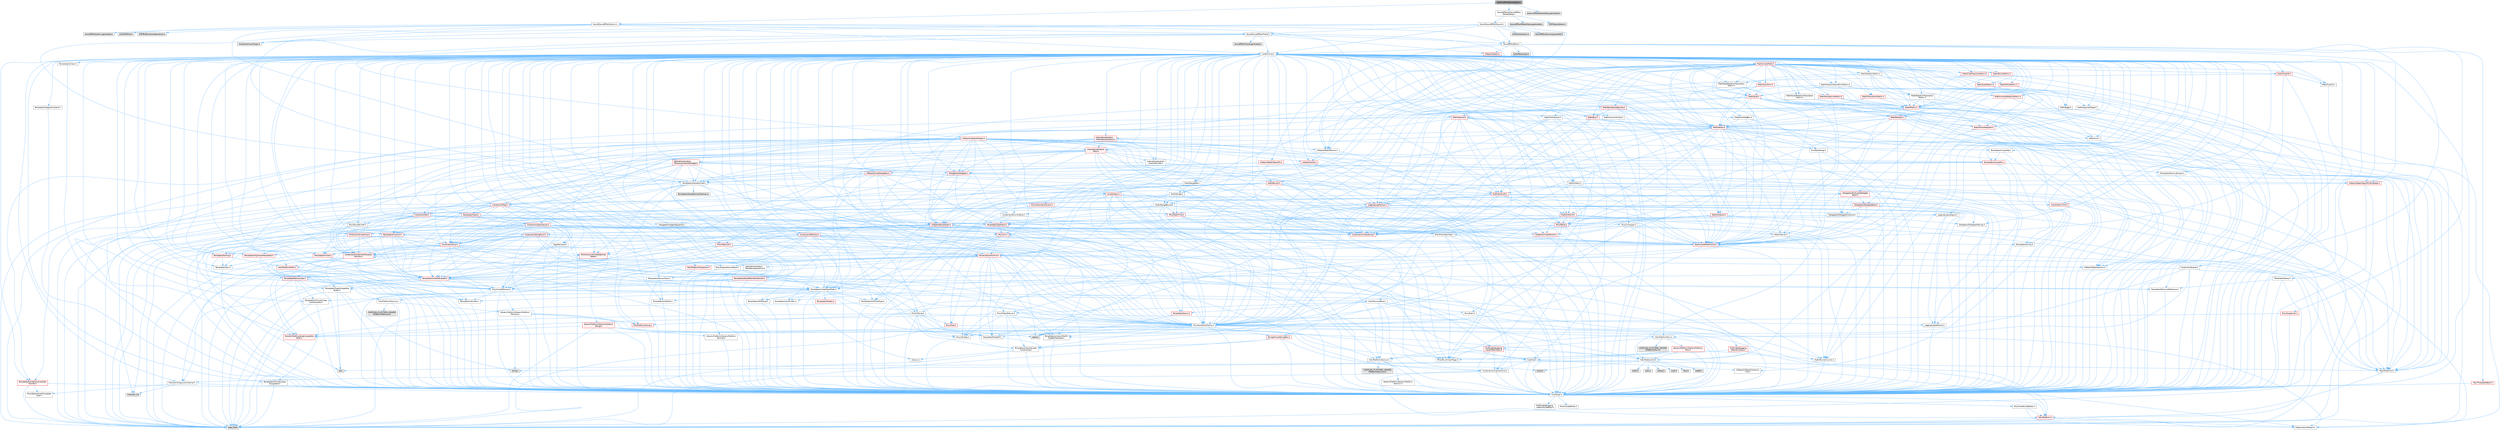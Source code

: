 digraph "SubmixEffectStereoDelay.h"
{
 // INTERACTIVE_SVG=YES
 // LATEX_PDF_SIZE
  bgcolor="transparent";
  edge [fontname=Helvetica,fontsize=10,labelfontname=Helvetica,labelfontsize=10];
  node [fontname=Helvetica,fontsize=10,shape=box,height=0.2,width=0.4];
  Node1 [id="Node000001",label="SubmixEffectStereoDelay.h",height=0.2,width=0.4,color="gray40", fillcolor="grey60", style="filled", fontcolor="black",tooltip=" "];
  Node1 -> Node2 [id="edge1_Node000001_Node000002",color="steelblue1",style="solid",tooltip=" "];
  Node2 [id="Node000002",label="Sound/SoundEffectSubmix.h",height=0.2,width=0.4,color="grey40", fillcolor="white", style="filled",URL="$d5/d05/SoundEffectSubmix_8h.html",tooltip=" "];
  Node2 -> Node3 [id="edge2_Node000002_Node000003",color="steelblue1",style="solid",tooltip=" "];
  Node3 [id="Node000003",label="CoreMinimal.h",height=0.2,width=0.4,color="grey40", fillcolor="white", style="filled",URL="$d7/d67/CoreMinimal_8h.html",tooltip=" "];
  Node3 -> Node4 [id="edge3_Node000003_Node000004",color="steelblue1",style="solid",tooltip=" "];
  Node4 [id="Node000004",label="CoreTypes.h",height=0.2,width=0.4,color="grey40", fillcolor="white", style="filled",URL="$dc/dec/CoreTypes_8h.html",tooltip=" "];
  Node4 -> Node5 [id="edge4_Node000004_Node000005",color="steelblue1",style="solid",tooltip=" "];
  Node5 [id="Node000005",label="HAL/Platform.h",height=0.2,width=0.4,color="red", fillcolor="#FFF0F0", style="filled",URL="$d9/dd0/Platform_8h.html",tooltip=" "];
  Node5 -> Node8 [id="edge5_Node000005_Node000008",color="steelblue1",style="solid",tooltip=" "];
  Node8 [id="Node000008",label="type_traits",height=0.2,width=0.4,color="grey60", fillcolor="#E0E0E0", style="filled",tooltip=" "];
  Node5 -> Node9 [id="edge6_Node000005_Node000009",color="steelblue1",style="solid",tooltip=" "];
  Node9 [id="Node000009",label="PreprocessorHelpers.h",height=0.2,width=0.4,color="grey40", fillcolor="white", style="filled",URL="$db/ddb/PreprocessorHelpers_8h.html",tooltip=" "];
  Node4 -> Node15 [id="edge7_Node000004_Node000015",color="steelblue1",style="solid",tooltip=" "];
  Node15 [id="Node000015",label="ProfilingDebugging\l/UMemoryDefines.h",height=0.2,width=0.4,color="grey40", fillcolor="white", style="filled",URL="$d2/da2/UMemoryDefines_8h.html",tooltip=" "];
  Node4 -> Node16 [id="edge8_Node000004_Node000016",color="steelblue1",style="solid",tooltip=" "];
  Node16 [id="Node000016",label="Misc/CoreMiscDefines.h",height=0.2,width=0.4,color="grey40", fillcolor="white", style="filled",URL="$da/d38/CoreMiscDefines_8h.html",tooltip=" "];
  Node16 -> Node5 [id="edge9_Node000016_Node000005",color="steelblue1",style="solid",tooltip=" "];
  Node16 -> Node9 [id="edge10_Node000016_Node000009",color="steelblue1",style="solid",tooltip=" "];
  Node4 -> Node17 [id="edge11_Node000004_Node000017",color="steelblue1",style="solid",tooltip=" "];
  Node17 [id="Node000017",label="Misc/CoreDefines.h",height=0.2,width=0.4,color="grey40", fillcolor="white", style="filled",URL="$d3/dd2/CoreDefines_8h.html",tooltip=" "];
  Node3 -> Node18 [id="edge12_Node000003_Node000018",color="steelblue1",style="solid",tooltip=" "];
  Node18 [id="Node000018",label="CoreFwd.h",height=0.2,width=0.4,color="grey40", fillcolor="white", style="filled",URL="$d1/d1e/CoreFwd_8h.html",tooltip=" "];
  Node18 -> Node4 [id="edge13_Node000018_Node000004",color="steelblue1",style="solid",tooltip=" "];
  Node18 -> Node19 [id="edge14_Node000018_Node000019",color="steelblue1",style="solid",tooltip=" "];
  Node19 [id="Node000019",label="Containers/ContainersFwd.h",height=0.2,width=0.4,color="grey40", fillcolor="white", style="filled",URL="$d4/d0a/ContainersFwd_8h.html",tooltip=" "];
  Node19 -> Node5 [id="edge15_Node000019_Node000005",color="steelblue1",style="solid",tooltip=" "];
  Node19 -> Node4 [id="edge16_Node000019_Node000004",color="steelblue1",style="solid",tooltip=" "];
  Node19 -> Node20 [id="edge17_Node000019_Node000020",color="steelblue1",style="solid",tooltip=" "];
  Node20 [id="Node000020",label="Traits/IsContiguousContainer.h",height=0.2,width=0.4,color="grey40", fillcolor="white", style="filled",URL="$d5/d3c/IsContiguousContainer_8h.html",tooltip=" "];
  Node20 -> Node4 [id="edge18_Node000020_Node000004",color="steelblue1",style="solid",tooltip=" "];
  Node20 -> Node21 [id="edge19_Node000020_Node000021",color="steelblue1",style="solid",tooltip=" "];
  Node21 [id="Node000021",label="Misc/StaticAssertComplete\lType.h",height=0.2,width=0.4,color="grey40", fillcolor="white", style="filled",URL="$d5/d4e/StaticAssertCompleteType_8h.html",tooltip=" "];
  Node20 -> Node22 [id="edge20_Node000020_Node000022",color="steelblue1",style="solid",tooltip=" "];
  Node22 [id="Node000022",label="initializer_list",height=0.2,width=0.4,color="grey60", fillcolor="#E0E0E0", style="filled",tooltip=" "];
  Node18 -> Node23 [id="edge21_Node000018_Node000023",color="steelblue1",style="solid",tooltip=" "];
  Node23 [id="Node000023",label="Math/MathFwd.h",height=0.2,width=0.4,color="grey40", fillcolor="white", style="filled",URL="$d2/d10/MathFwd_8h.html",tooltip=" "];
  Node23 -> Node5 [id="edge22_Node000023_Node000005",color="steelblue1",style="solid",tooltip=" "];
  Node18 -> Node24 [id="edge23_Node000018_Node000024",color="steelblue1",style="solid",tooltip=" "];
  Node24 [id="Node000024",label="UObject/UObjectHierarchy\lFwd.h",height=0.2,width=0.4,color="grey40", fillcolor="white", style="filled",URL="$d3/d13/UObjectHierarchyFwd_8h.html",tooltip=" "];
  Node3 -> Node24 [id="edge24_Node000003_Node000024",color="steelblue1",style="solid",tooltip=" "];
  Node3 -> Node19 [id="edge25_Node000003_Node000019",color="steelblue1",style="solid",tooltip=" "];
  Node3 -> Node25 [id="edge26_Node000003_Node000025",color="steelblue1",style="solid",tooltip=" "];
  Node25 [id="Node000025",label="Misc/VarArgs.h",height=0.2,width=0.4,color="grey40", fillcolor="white", style="filled",URL="$d5/d6f/VarArgs_8h.html",tooltip=" "];
  Node25 -> Node4 [id="edge27_Node000025_Node000004",color="steelblue1",style="solid",tooltip=" "];
  Node3 -> Node26 [id="edge28_Node000003_Node000026",color="steelblue1",style="solid",tooltip=" "];
  Node26 [id="Node000026",label="Logging/LogVerbosity.h",height=0.2,width=0.4,color="grey40", fillcolor="white", style="filled",URL="$d2/d8f/LogVerbosity_8h.html",tooltip=" "];
  Node26 -> Node4 [id="edge29_Node000026_Node000004",color="steelblue1",style="solid",tooltip=" "];
  Node3 -> Node27 [id="edge30_Node000003_Node000027",color="steelblue1",style="solid",tooltip=" "];
  Node27 [id="Node000027",label="Misc/OutputDevice.h",height=0.2,width=0.4,color="grey40", fillcolor="white", style="filled",URL="$d7/d32/OutputDevice_8h.html",tooltip=" "];
  Node27 -> Node18 [id="edge31_Node000027_Node000018",color="steelblue1",style="solid",tooltip=" "];
  Node27 -> Node4 [id="edge32_Node000027_Node000004",color="steelblue1",style="solid",tooltip=" "];
  Node27 -> Node26 [id="edge33_Node000027_Node000026",color="steelblue1",style="solid",tooltip=" "];
  Node27 -> Node25 [id="edge34_Node000027_Node000025",color="steelblue1",style="solid",tooltip=" "];
  Node27 -> Node28 [id="edge35_Node000027_Node000028",color="steelblue1",style="solid",tooltip=" "];
  Node28 [id="Node000028",label="Templates/IsArrayOrRefOf\lTypeByPredicate.h",height=0.2,width=0.4,color="grey40", fillcolor="white", style="filled",URL="$d6/da1/IsArrayOrRefOfTypeByPredicate_8h.html",tooltip=" "];
  Node28 -> Node4 [id="edge36_Node000028_Node000004",color="steelblue1",style="solid",tooltip=" "];
  Node27 -> Node29 [id="edge37_Node000027_Node000029",color="steelblue1",style="solid",tooltip=" "];
  Node29 [id="Node000029",label="Templates/IsValidVariadic\lFunctionArg.h",height=0.2,width=0.4,color="grey40", fillcolor="white", style="filled",URL="$d0/dc8/IsValidVariadicFunctionArg_8h.html",tooltip=" "];
  Node29 -> Node4 [id="edge38_Node000029_Node000004",color="steelblue1",style="solid",tooltip=" "];
  Node29 -> Node30 [id="edge39_Node000029_Node000030",color="steelblue1",style="solid",tooltip=" "];
  Node30 [id="Node000030",label="IsEnum.h",height=0.2,width=0.4,color="grey40", fillcolor="white", style="filled",URL="$d4/de5/IsEnum_8h.html",tooltip=" "];
  Node29 -> Node8 [id="edge40_Node000029_Node000008",color="steelblue1",style="solid",tooltip=" "];
  Node27 -> Node31 [id="edge41_Node000027_Node000031",color="steelblue1",style="solid",tooltip=" "];
  Node31 [id="Node000031",label="Traits/IsCharEncodingCompatible\lWith.h",height=0.2,width=0.4,color="red", fillcolor="#FFF0F0", style="filled",URL="$df/dd1/IsCharEncodingCompatibleWith_8h.html",tooltip=" "];
  Node31 -> Node8 [id="edge42_Node000031_Node000008",color="steelblue1",style="solid",tooltip=" "];
  Node3 -> Node33 [id="edge43_Node000003_Node000033",color="steelblue1",style="solid",tooltip=" "];
  Node33 [id="Node000033",label="HAL/PlatformCrt.h",height=0.2,width=0.4,color="grey40", fillcolor="white", style="filled",URL="$d8/d75/PlatformCrt_8h.html",tooltip=" "];
  Node33 -> Node34 [id="edge44_Node000033_Node000034",color="steelblue1",style="solid",tooltip=" "];
  Node34 [id="Node000034",label="new",height=0.2,width=0.4,color="grey60", fillcolor="#E0E0E0", style="filled",tooltip=" "];
  Node33 -> Node35 [id="edge45_Node000033_Node000035",color="steelblue1",style="solid",tooltip=" "];
  Node35 [id="Node000035",label="wchar.h",height=0.2,width=0.4,color="grey60", fillcolor="#E0E0E0", style="filled",tooltip=" "];
  Node33 -> Node36 [id="edge46_Node000033_Node000036",color="steelblue1",style="solid",tooltip=" "];
  Node36 [id="Node000036",label="stddef.h",height=0.2,width=0.4,color="grey60", fillcolor="#E0E0E0", style="filled",tooltip=" "];
  Node33 -> Node37 [id="edge47_Node000033_Node000037",color="steelblue1",style="solid",tooltip=" "];
  Node37 [id="Node000037",label="stdlib.h",height=0.2,width=0.4,color="grey60", fillcolor="#E0E0E0", style="filled",tooltip=" "];
  Node33 -> Node38 [id="edge48_Node000033_Node000038",color="steelblue1",style="solid",tooltip=" "];
  Node38 [id="Node000038",label="stdio.h",height=0.2,width=0.4,color="grey60", fillcolor="#E0E0E0", style="filled",tooltip=" "];
  Node33 -> Node39 [id="edge49_Node000033_Node000039",color="steelblue1",style="solid",tooltip=" "];
  Node39 [id="Node000039",label="stdarg.h",height=0.2,width=0.4,color="grey60", fillcolor="#E0E0E0", style="filled",tooltip=" "];
  Node33 -> Node40 [id="edge50_Node000033_Node000040",color="steelblue1",style="solid",tooltip=" "];
  Node40 [id="Node000040",label="math.h",height=0.2,width=0.4,color="grey60", fillcolor="#E0E0E0", style="filled",tooltip=" "];
  Node33 -> Node41 [id="edge51_Node000033_Node000041",color="steelblue1",style="solid",tooltip=" "];
  Node41 [id="Node000041",label="float.h",height=0.2,width=0.4,color="grey60", fillcolor="#E0E0E0", style="filled",tooltip=" "];
  Node33 -> Node42 [id="edge52_Node000033_Node000042",color="steelblue1",style="solid",tooltip=" "];
  Node42 [id="Node000042",label="string.h",height=0.2,width=0.4,color="grey60", fillcolor="#E0E0E0", style="filled",tooltip=" "];
  Node3 -> Node43 [id="edge53_Node000003_Node000043",color="steelblue1",style="solid",tooltip=" "];
  Node43 [id="Node000043",label="HAL/PlatformMisc.h",height=0.2,width=0.4,color="grey40", fillcolor="white", style="filled",URL="$d0/df5/PlatformMisc_8h.html",tooltip=" "];
  Node43 -> Node4 [id="edge54_Node000043_Node000004",color="steelblue1",style="solid",tooltip=" "];
  Node43 -> Node44 [id="edge55_Node000043_Node000044",color="steelblue1",style="solid",tooltip=" "];
  Node44 [id="Node000044",label="GenericPlatform/GenericPlatform\lMisc.h",height=0.2,width=0.4,color="red", fillcolor="#FFF0F0", style="filled",URL="$db/d9a/GenericPlatformMisc_8h.html",tooltip=" "];
  Node44 -> Node18 [id="edge56_Node000044_Node000018",color="steelblue1",style="solid",tooltip=" "];
  Node44 -> Node4 [id="edge57_Node000044_Node000004",color="steelblue1",style="solid",tooltip=" "];
  Node44 -> Node33 [id="edge58_Node000044_Node000033",color="steelblue1",style="solid",tooltip=" "];
  Node44 -> Node48 [id="edge59_Node000044_Node000048",color="steelblue1",style="solid",tooltip=" "];
  Node48 [id="Node000048",label="Math/NumericLimits.h",height=0.2,width=0.4,color="grey40", fillcolor="white", style="filled",URL="$df/d1b/NumericLimits_8h.html",tooltip=" "];
  Node48 -> Node4 [id="edge60_Node000048_Node000004",color="steelblue1",style="solid",tooltip=" "];
  Node44 -> Node50 [id="edge61_Node000044_Node000050",color="steelblue1",style="solid",tooltip=" "];
  Node50 [id="Node000050",label="Misc/EnumClassFlags.h",height=0.2,width=0.4,color="grey40", fillcolor="white", style="filled",URL="$d8/de7/EnumClassFlags_8h.html",tooltip=" "];
  Node43 -> Node53 [id="edge62_Node000043_Node000053",color="steelblue1",style="solid",tooltip=" "];
  Node53 [id="Node000053",label="COMPILED_PLATFORM_HEADER\l(PlatformMisc.h)",height=0.2,width=0.4,color="grey60", fillcolor="#E0E0E0", style="filled",tooltip=" "];
  Node43 -> Node54 [id="edge63_Node000043_Node000054",color="steelblue1",style="solid",tooltip=" "];
  Node54 [id="Node000054",label="ProfilingDebugging\l/CpuProfilerTrace.h",height=0.2,width=0.4,color="red", fillcolor="#FFF0F0", style="filled",URL="$da/dcb/CpuProfilerTrace_8h.html",tooltip=" "];
  Node54 -> Node4 [id="edge64_Node000054_Node000004",color="steelblue1",style="solid",tooltip=" "];
  Node54 -> Node19 [id="edge65_Node000054_Node000019",color="steelblue1",style="solid",tooltip=" "];
  Node54 -> Node55 [id="edge66_Node000054_Node000055",color="steelblue1",style="solid",tooltip=" "];
  Node55 [id="Node000055",label="HAL/PlatformAtomics.h",height=0.2,width=0.4,color="grey40", fillcolor="white", style="filled",URL="$d3/d36/PlatformAtomics_8h.html",tooltip=" "];
  Node55 -> Node4 [id="edge67_Node000055_Node000004",color="steelblue1",style="solid",tooltip=" "];
  Node55 -> Node56 [id="edge68_Node000055_Node000056",color="steelblue1",style="solid",tooltip=" "];
  Node56 [id="Node000056",label="GenericPlatform/GenericPlatform\lAtomics.h",height=0.2,width=0.4,color="grey40", fillcolor="white", style="filled",URL="$da/d72/GenericPlatformAtomics_8h.html",tooltip=" "];
  Node56 -> Node4 [id="edge69_Node000056_Node000004",color="steelblue1",style="solid",tooltip=" "];
  Node55 -> Node57 [id="edge70_Node000055_Node000057",color="steelblue1",style="solid",tooltip=" "];
  Node57 [id="Node000057",label="COMPILED_PLATFORM_HEADER\l(PlatformAtomics.h)",height=0.2,width=0.4,color="grey60", fillcolor="#E0E0E0", style="filled",tooltip=" "];
  Node54 -> Node9 [id="edge71_Node000054_Node000009",color="steelblue1",style="solid",tooltip=" "];
  Node3 -> Node62 [id="edge72_Node000003_Node000062",color="steelblue1",style="solid",tooltip=" "];
  Node62 [id="Node000062",label="Misc/AssertionMacros.h",height=0.2,width=0.4,color="grey40", fillcolor="white", style="filled",URL="$d0/dfa/AssertionMacros_8h.html",tooltip=" "];
  Node62 -> Node4 [id="edge73_Node000062_Node000004",color="steelblue1",style="solid",tooltip=" "];
  Node62 -> Node5 [id="edge74_Node000062_Node000005",color="steelblue1",style="solid",tooltip=" "];
  Node62 -> Node43 [id="edge75_Node000062_Node000043",color="steelblue1",style="solid",tooltip=" "];
  Node62 -> Node9 [id="edge76_Node000062_Node000009",color="steelblue1",style="solid",tooltip=" "];
  Node62 -> Node63 [id="edge77_Node000062_Node000063",color="steelblue1",style="solid",tooltip=" "];
  Node63 [id="Node000063",label="Templates/EnableIf.h",height=0.2,width=0.4,color="grey40", fillcolor="white", style="filled",URL="$d7/d60/EnableIf_8h.html",tooltip=" "];
  Node63 -> Node4 [id="edge78_Node000063_Node000004",color="steelblue1",style="solid",tooltip=" "];
  Node62 -> Node28 [id="edge79_Node000062_Node000028",color="steelblue1",style="solid",tooltip=" "];
  Node62 -> Node29 [id="edge80_Node000062_Node000029",color="steelblue1",style="solid",tooltip=" "];
  Node62 -> Node31 [id="edge81_Node000062_Node000031",color="steelblue1",style="solid",tooltip=" "];
  Node62 -> Node25 [id="edge82_Node000062_Node000025",color="steelblue1",style="solid",tooltip=" "];
  Node62 -> Node64 [id="edge83_Node000062_Node000064",color="steelblue1",style="solid",tooltip=" "];
  Node64 [id="Node000064",label="String/FormatStringSan.h",height=0.2,width=0.4,color="red", fillcolor="#FFF0F0", style="filled",URL="$d3/d8b/FormatStringSan_8h.html",tooltip=" "];
  Node64 -> Node8 [id="edge84_Node000064_Node000008",color="steelblue1",style="solid",tooltip=" "];
  Node64 -> Node4 [id="edge85_Node000064_Node000004",color="steelblue1",style="solid",tooltip=" "];
  Node64 -> Node29 [id="edge86_Node000064_Node000029",color="steelblue1",style="solid",tooltip=" "];
  Node64 -> Node19 [id="edge87_Node000064_Node000019",color="steelblue1",style="solid",tooltip=" "];
  Node62 -> Node70 [id="edge88_Node000062_Node000070",color="steelblue1",style="solid",tooltip=" "];
  Node70 [id="Node000070",label="atomic",height=0.2,width=0.4,color="grey60", fillcolor="#E0E0E0", style="filled",tooltip=" "];
  Node3 -> Node71 [id="edge89_Node000003_Node000071",color="steelblue1",style="solid",tooltip=" "];
  Node71 [id="Node000071",label="Templates/IsPointer.h",height=0.2,width=0.4,color="grey40", fillcolor="white", style="filled",URL="$d7/d05/IsPointer_8h.html",tooltip=" "];
  Node71 -> Node4 [id="edge90_Node000071_Node000004",color="steelblue1",style="solid",tooltip=" "];
  Node3 -> Node72 [id="edge91_Node000003_Node000072",color="steelblue1",style="solid",tooltip=" "];
  Node72 [id="Node000072",label="HAL/PlatformMemory.h",height=0.2,width=0.4,color="grey40", fillcolor="white", style="filled",URL="$de/d68/PlatformMemory_8h.html",tooltip=" "];
  Node72 -> Node4 [id="edge92_Node000072_Node000004",color="steelblue1",style="solid",tooltip=" "];
  Node72 -> Node73 [id="edge93_Node000072_Node000073",color="steelblue1",style="solid",tooltip=" "];
  Node73 [id="Node000073",label="GenericPlatform/GenericPlatform\lMemory.h",height=0.2,width=0.4,color="grey40", fillcolor="white", style="filled",URL="$dd/d22/GenericPlatformMemory_8h.html",tooltip=" "];
  Node73 -> Node18 [id="edge94_Node000073_Node000018",color="steelblue1",style="solid",tooltip=" "];
  Node73 -> Node4 [id="edge95_Node000073_Node000004",color="steelblue1",style="solid",tooltip=" "];
  Node73 -> Node74 [id="edge96_Node000073_Node000074",color="steelblue1",style="solid",tooltip=" "];
  Node74 [id="Node000074",label="HAL/PlatformString.h",height=0.2,width=0.4,color="red", fillcolor="#FFF0F0", style="filled",URL="$db/db5/PlatformString_8h.html",tooltip=" "];
  Node74 -> Node4 [id="edge97_Node000074_Node000004",color="steelblue1",style="solid",tooltip=" "];
  Node73 -> Node42 [id="edge98_Node000073_Node000042",color="steelblue1",style="solid",tooltip=" "];
  Node73 -> Node35 [id="edge99_Node000073_Node000035",color="steelblue1",style="solid",tooltip=" "];
  Node72 -> Node76 [id="edge100_Node000072_Node000076",color="steelblue1",style="solid",tooltip=" "];
  Node76 [id="Node000076",label="COMPILED_PLATFORM_HEADER\l(PlatformMemory.h)",height=0.2,width=0.4,color="grey60", fillcolor="#E0E0E0", style="filled",tooltip=" "];
  Node3 -> Node55 [id="edge101_Node000003_Node000055",color="steelblue1",style="solid",tooltip=" "];
  Node3 -> Node77 [id="edge102_Node000003_Node000077",color="steelblue1",style="solid",tooltip=" "];
  Node77 [id="Node000077",label="Misc/Exec.h",height=0.2,width=0.4,color="grey40", fillcolor="white", style="filled",URL="$de/ddb/Exec_8h.html",tooltip=" "];
  Node77 -> Node4 [id="edge103_Node000077_Node000004",color="steelblue1",style="solid",tooltip=" "];
  Node77 -> Node62 [id="edge104_Node000077_Node000062",color="steelblue1",style="solid",tooltip=" "];
  Node3 -> Node78 [id="edge105_Node000003_Node000078",color="steelblue1",style="solid",tooltip=" "];
  Node78 [id="Node000078",label="HAL/MemoryBase.h",height=0.2,width=0.4,color="grey40", fillcolor="white", style="filled",URL="$d6/d9f/MemoryBase_8h.html",tooltip=" "];
  Node78 -> Node4 [id="edge106_Node000078_Node000004",color="steelblue1",style="solid",tooltip=" "];
  Node78 -> Node55 [id="edge107_Node000078_Node000055",color="steelblue1",style="solid",tooltip=" "];
  Node78 -> Node33 [id="edge108_Node000078_Node000033",color="steelblue1",style="solid",tooltip=" "];
  Node78 -> Node77 [id="edge109_Node000078_Node000077",color="steelblue1",style="solid",tooltip=" "];
  Node78 -> Node27 [id="edge110_Node000078_Node000027",color="steelblue1",style="solid",tooltip=" "];
  Node78 -> Node79 [id="edge111_Node000078_Node000079",color="steelblue1",style="solid",tooltip=" "];
  Node79 [id="Node000079",label="Templates/Atomic.h",height=0.2,width=0.4,color="red", fillcolor="#FFF0F0", style="filled",URL="$d3/d91/Atomic_8h.html",tooltip=" "];
  Node79 -> Node70 [id="edge112_Node000079_Node000070",color="steelblue1",style="solid",tooltip=" "];
  Node3 -> Node88 [id="edge113_Node000003_Node000088",color="steelblue1",style="solid",tooltip=" "];
  Node88 [id="Node000088",label="HAL/UnrealMemory.h",height=0.2,width=0.4,color="grey40", fillcolor="white", style="filled",URL="$d9/d96/UnrealMemory_8h.html",tooltip=" "];
  Node88 -> Node4 [id="edge114_Node000088_Node000004",color="steelblue1",style="solid",tooltip=" "];
  Node88 -> Node73 [id="edge115_Node000088_Node000073",color="steelblue1",style="solid",tooltip=" "];
  Node88 -> Node78 [id="edge116_Node000088_Node000078",color="steelblue1",style="solid",tooltip=" "];
  Node88 -> Node72 [id="edge117_Node000088_Node000072",color="steelblue1",style="solid",tooltip=" "];
  Node88 -> Node89 [id="edge118_Node000088_Node000089",color="steelblue1",style="solid",tooltip=" "];
  Node89 [id="Node000089",label="ProfilingDebugging\l/MemoryTrace.h",height=0.2,width=0.4,color="red", fillcolor="#FFF0F0", style="filled",URL="$da/dd7/MemoryTrace_8h.html",tooltip=" "];
  Node89 -> Node5 [id="edge119_Node000089_Node000005",color="steelblue1",style="solid",tooltip=" "];
  Node89 -> Node50 [id="edge120_Node000089_Node000050",color="steelblue1",style="solid",tooltip=" "];
  Node88 -> Node71 [id="edge121_Node000088_Node000071",color="steelblue1",style="solid",tooltip=" "];
  Node3 -> Node90 [id="edge122_Node000003_Node000090",color="steelblue1",style="solid",tooltip=" "];
  Node90 [id="Node000090",label="Templates/IsArithmetic.h",height=0.2,width=0.4,color="grey40", fillcolor="white", style="filled",URL="$d2/d5d/IsArithmetic_8h.html",tooltip=" "];
  Node90 -> Node4 [id="edge123_Node000090_Node000004",color="steelblue1",style="solid",tooltip=" "];
  Node3 -> Node84 [id="edge124_Node000003_Node000084",color="steelblue1",style="solid",tooltip=" "];
  Node84 [id="Node000084",label="Templates/AndOrNot.h",height=0.2,width=0.4,color="grey40", fillcolor="white", style="filled",URL="$db/d0a/AndOrNot_8h.html",tooltip=" "];
  Node84 -> Node4 [id="edge125_Node000084_Node000004",color="steelblue1",style="solid",tooltip=" "];
  Node3 -> Node91 [id="edge126_Node000003_Node000091",color="steelblue1",style="solid",tooltip=" "];
  Node91 [id="Node000091",label="Templates/IsPODType.h",height=0.2,width=0.4,color="grey40", fillcolor="white", style="filled",URL="$d7/db1/IsPODType_8h.html",tooltip=" "];
  Node91 -> Node4 [id="edge127_Node000091_Node000004",color="steelblue1",style="solid",tooltip=" "];
  Node3 -> Node92 [id="edge128_Node000003_Node000092",color="steelblue1",style="solid",tooltip=" "];
  Node92 [id="Node000092",label="Templates/IsUECoreType.h",height=0.2,width=0.4,color="grey40", fillcolor="white", style="filled",URL="$d1/db8/IsUECoreType_8h.html",tooltip=" "];
  Node92 -> Node4 [id="edge129_Node000092_Node000004",color="steelblue1",style="solid",tooltip=" "];
  Node92 -> Node8 [id="edge130_Node000092_Node000008",color="steelblue1",style="solid",tooltip=" "];
  Node3 -> Node85 [id="edge131_Node000003_Node000085",color="steelblue1",style="solid",tooltip=" "];
  Node85 [id="Node000085",label="Templates/IsTriviallyCopy\lConstructible.h",height=0.2,width=0.4,color="grey40", fillcolor="white", style="filled",URL="$d3/d78/IsTriviallyCopyConstructible_8h.html",tooltip=" "];
  Node85 -> Node4 [id="edge132_Node000085_Node000004",color="steelblue1",style="solid",tooltip=" "];
  Node85 -> Node8 [id="edge133_Node000085_Node000008",color="steelblue1",style="solid",tooltip=" "];
  Node3 -> Node93 [id="edge134_Node000003_Node000093",color="steelblue1",style="solid",tooltip=" "];
  Node93 [id="Node000093",label="Templates/UnrealTypeTraits.h",height=0.2,width=0.4,color="grey40", fillcolor="white", style="filled",URL="$d2/d2d/UnrealTypeTraits_8h.html",tooltip=" "];
  Node93 -> Node4 [id="edge135_Node000093_Node000004",color="steelblue1",style="solid",tooltip=" "];
  Node93 -> Node71 [id="edge136_Node000093_Node000071",color="steelblue1",style="solid",tooltip=" "];
  Node93 -> Node62 [id="edge137_Node000093_Node000062",color="steelblue1",style="solid",tooltip=" "];
  Node93 -> Node84 [id="edge138_Node000093_Node000084",color="steelblue1",style="solid",tooltip=" "];
  Node93 -> Node63 [id="edge139_Node000093_Node000063",color="steelblue1",style="solid",tooltip=" "];
  Node93 -> Node90 [id="edge140_Node000093_Node000090",color="steelblue1",style="solid",tooltip=" "];
  Node93 -> Node30 [id="edge141_Node000093_Node000030",color="steelblue1",style="solid",tooltip=" "];
  Node93 -> Node94 [id="edge142_Node000093_Node000094",color="steelblue1",style="solid",tooltip=" "];
  Node94 [id="Node000094",label="Templates/Models.h",height=0.2,width=0.4,color="red", fillcolor="#FFF0F0", style="filled",URL="$d3/d0c/Models_8h.html",tooltip=" "];
  Node93 -> Node91 [id="edge143_Node000093_Node000091",color="steelblue1",style="solid",tooltip=" "];
  Node93 -> Node92 [id="edge144_Node000093_Node000092",color="steelblue1",style="solid",tooltip=" "];
  Node93 -> Node85 [id="edge145_Node000093_Node000085",color="steelblue1",style="solid",tooltip=" "];
  Node3 -> Node63 [id="edge146_Node000003_Node000063",color="steelblue1",style="solid",tooltip=" "];
  Node3 -> Node95 [id="edge147_Node000003_Node000095",color="steelblue1",style="solid",tooltip=" "];
  Node95 [id="Node000095",label="Templates/RemoveReference.h",height=0.2,width=0.4,color="grey40", fillcolor="white", style="filled",URL="$da/dbe/RemoveReference_8h.html",tooltip=" "];
  Node95 -> Node4 [id="edge148_Node000095_Node000004",color="steelblue1",style="solid",tooltip=" "];
  Node3 -> Node96 [id="edge149_Node000003_Node000096",color="steelblue1",style="solid",tooltip=" "];
  Node96 [id="Node000096",label="Templates/IntegralConstant.h",height=0.2,width=0.4,color="grey40", fillcolor="white", style="filled",URL="$db/d1b/IntegralConstant_8h.html",tooltip=" "];
  Node96 -> Node4 [id="edge150_Node000096_Node000004",color="steelblue1",style="solid",tooltip=" "];
  Node3 -> Node97 [id="edge151_Node000003_Node000097",color="steelblue1",style="solid",tooltip=" "];
  Node97 [id="Node000097",label="Templates/IsClass.h",height=0.2,width=0.4,color="grey40", fillcolor="white", style="filled",URL="$db/dcb/IsClass_8h.html",tooltip=" "];
  Node97 -> Node4 [id="edge152_Node000097_Node000004",color="steelblue1",style="solid",tooltip=" "];
  Node3 -> Node98 [id="edge153_Node000003_Node000098",color="steelblue1",style="solid",tooltip=" "];
  Node98 [id="Node000098",label="Templates/TypeCompatible\lBytes.h",height=0.2,width=0.4,color="grey40", fillcolor="white", style="filled",URL="$df/d0a/TypeCompatibleBytes_8h.html",tooltip=" "];
  Node98 -> Node4 [id="edge154_Node000098_Node000004",color="steelblue1",style="solid",tooltip=" "];
  Node98 -> Node42 [id="edge155_Node000098_Node000042",color="steelblue1",style="solid",tooltip=" "];
  Node98 -> Node34 [id="edge156_Node000098_Node000034",color="steelblue1",style="solid",tooltip=" "];
  Node98 -> Node8 [id="edge157_Node000098_Node000008",color="steelblue1",style="solid",tooltip=" "];
  Node3 -> Node20 [id="edge158_Node000003_Node000020",color="steelblue1",style="solid",tooltip=" "];
  Node3 -> Node99 [id="edge159_Node000003_Node000099",color="steelblue1",style="solid",tooltip=" "];
  Node99 [id="Node000099",label="Templates/UnrealTemplate.h",height=0.2,width=0.4,color="red", fillcolor="#FFF0F0", style="filled",URL="$d4/d24/UnrealTemplate_8h.html",tooltip=" "];
  Node99 -> Node4 [id="edge160_Node000099_Node000004",color="steelblue1",style="solid",tooltip=" "];
  Node99 -> Node71 [id="edge161_Node000099_Node000071",color="steelblue1",style="solid",tooltip=" "];
  Node99 -> Node88 [id="edge162_Node000099_Node000088",color="steelblue1",style="solid",tooltip=" "];
  Node99 -> Node93 [id="edge163_Node000099_Node000093",color="steelblue1",style="solid",tooltip=" "];
  Node99 -> Node95 [id="edge164_Node000099_Node000095",color="steelblue1",style="solid",tooltip=" "];
  Node99 -> Node98 [id="edge165_Node000099_Node000098",color="steelblue1",style="solid",tooltip=" "];
  Node99 -> Node20 [id="edge166_Node000099_Node000020",color="steelblue1",style="solid",tooltip=" "];
  Node99 -> Node8 [id="edge167_Node000099_Node000008",color="steelblue1",style="solid",tooltip=" "];
  Node3 -> Node48 [id="edge168_Node000003_Node000048",color="steelblue1",style="solid",tooltip=" "];
  Node3 -> Node103 [id="edge169_Node000003_Node000103",color="steelblue1",style="solid",tooltip=" "];
  Node103 [id="Node000103",label="HAL/PlatformMath.h",height=0.2,width=0.4,color="red", fillcolor="#FFF0F0", style="filled",URL="$dc/d53/PlatformMath_8h.html",tooltip=" "];
  Node103 -> Node4 [id="edge170_Node000103_Node000004",color="steelblue1",style="solid",tooltip=" "];
  Node3 -> Node86 [id="edge171_Node000003_Node000086",color="steelblue1",style="solid",tooltip=" "];
  Node86 [id="Node000086",label="Templates/IsTriviallyCopy\lAssignable.h",height=0.2,width=0.4,color="grey40", fillcolor="white", style="filled",URL="$d2/df2/IsTriviallyCopyAssignable_8h.html",tooltip=" "];
  Node86 -> Node4 [id="edge172_Node000086_Node000004",color="steelblue1",style="solid",tooltip=" "];
  Node86 -> Node8 [id="edge173_Node000086_Node000008",color="steelblue1",style="solid",tooltip=" "];
  Node3 -> Node111 [id="edge174_Node000003_Node000111",color="steelblue1",style="solid",tooltip=" "];
  Node111 [id="Node000111",label="Templates/MemoryOps.h",height=0.2,width=0.4,color="red", fillcolor="#FFF0F0", style="filled",URL="$db/dea/MemoryOps_8h.html",tooltip=" "];
  Node111 -> Node4 [id="edge175_Node000111_Node000004",color="steelblue1",style="solid",tooltip=" "];
  Node111 -> Node88 [id="edge176_Node000111_Node000088",color="steelblue1",style="solid",tooltip=" "];
  Node111 -> Node86 [id="edge177_Node000111_Node000086",color="steelblue1",style="solid",tooltip=" "];
  Node111 -> Node85 [id="edge178_Node000111_Node000085",color="steelblue1",style="solid",tooltip=" "];
  Node111 -> Node93 [id="edge179_Node000111_Node000093",color="steelblue1",style="solid",tooltip=" "];
  Node111 -> Node34 [id="edge180_Node000111_Node000034",color="steelblue1",style="solid",tooltip=" "];
  Node111 -> Node8 [id="edge181_Node000111_Node000008",color="steelblue1",style="solid",tooltip=" "];
  Node3 -> Node112 [id="edge182_Node000003_Node000112",color="steelblue1",style="solid",tooltip=" "];
  Node112 [id="Node000112",label="Containers/ContainerAllocation\lPolicies.h",height=0.2,width=0.4,color="red", fillcolor="#FFF0F0", style="filled",URL="$d7/dff/ContainerAllocationPolicies_8h.html",tooltip=" "];
  Node112 -> Node4 [id="edge183_Node000112_Node000004",color="steelblue1",style="solid",tooltip=" "];
  Node112 -> Node112 [id="edge184_Node000112_Node000112",color="steelblue1",style="solid",tooltip=" "];
  Node112 -> Node103 [id="edge185_Node000112_Node000103",color="steelblue1",style="solid",tooltip=" "];
  Node112 -> Node88 [id="edge186_Node000112_Node000088",color="steelblue1",style="solid",tooltip=" "];
  Node112 -> Node48 [id="edge187_Node000112_Node000048",color="steelblue1",style="solid",tooltip=" "];
  Node112 -> Node62 [id="edge188_Node000112_Node000062",color="steelblue1",style="solid",tooltip=" "];
  Node112 -> Node111 [id="edge189_Node000112_Node000111",color="steelblue1",style="solid",tooltip=" "];
  Node112 -> Node98 [id="edge190_Node000112_Node000098",color="steelblue1",style="solid",tooltip=" "];
  Node112 -> Node8 [id="edge191_Node000112_Node000008",color="steelblue1",style="solid",tooltip=" "];
  Node3 -> Node115 [id="edge192_Node000003_Node000115",color="steelblue1",style="solid",tooltip=" "];
  Node115 [id="Node000115",label="Templates/IsEnumClass.h",height=0.2,width=0.4,color="grey40", fillcolor="white", style="filled",URL="$d7/d15/IsEnumClass_8h.html",tooltip=" "];
  Node115 -> Node4 [id="edge193_Node000115_Node000004",color="steelblue1",style="solid",tooltip=" "];
  Node115 -> Node84 [id="edge194_Node000115_Node000084",color="steelblue1",style="solid",tooltip=" "];
  Node3 -> Node116 [id="edge195_Node000003_Node000116",color="steelblue1",style="solid",tooltip=" "];
  Node116 [id="Node000116",label="HAL/PlatformProperties.h",height=0.2,width=0.4,color="red", fillcolor="#FFF0F0", style="filled",URL="$d9/db0/PlatformProperties_8h.html",tooltip=" "];
  Node116 -> Node4 [id="edge196_Node000116_Node000004",color="steelblue1",style="solid",tooltip=" "];
  Node3 -> Node119 [id="edge197_Node000003_Node000119",color="steelblue1",style="solid",tooltip=" "];
  Node119 [id="Node000119",label="Misc/EngineVersionBase.h",height=0.2,width=0.4,color="grey40", fillcolor="white", style="filled",URL="$d5/d2b/EngineVersionBase_8h.html",tooltip=" "];
  Node119 -> Node4 [id="edge198_Node000119_Node000004",color="steelblue1",style="solid",tooltip=" "];
  Node3 -> Node120 [id="edge199_Node000003_Node000120",color="steelblue1",style="solid",tooltip=" "];
  Node120 [id="Node000120",label="Internationalization\l/TextNamespaceFwd.h",height=0.2,width=0.4,color="grey40", fillcolor="white", style="filled",URL="$d8/d97/TextNamespaceFwd_8h.html",tooltip=" "];
  Node120 -> Node4 [id="edge200_Node000120_Node000004",color="steelblue1",style="solid",tooltip=" "];
  Node3 -> Node121 [id="edge201_Node000003_Node000121",color="steelblue1",style="solid",tooltip=" "];
  Node121 [id="Node000121",label="Serialization/Archive.h",height=0.2,width=0.4,color="red", fillcolor="#FFF0F0", style="filled",URL="$d7/d3b/Archive_8h.html",tooltip=" "];
  Node121 -> Node18 [id="edge202_Node000121_Node000018",color="steelblue1",style="solid",tooltip=" "];
  Node121 -> Node4 [id="edge203_Node000121_Node000004",color="steelblue1",style="solid",tooltip=" "];
  Node121 -> Node116 [id="edge204_Node000121_Node000116",color="steelblue1",style="solid",tooltip=" "];
  Node121 -> Node120 [id="edge205_Node000121_Node000120",color="steelblue1",style="solid",tooltip=" "];
  Node121 -> Node23 [id="edge206_Node000121_Node000023",color="steelblue1",style="solid",tooltip=" "];
  Node121 -> Node62 [id="edge207_Node000121_Node000062",color="steelblue1",style="solid",tooltip=" "];
  Node121 -> Node119 [id="edge208_Node000121_Node000119",color="steelblue1",style="solid",tooltip=" "];
  Node121 -> Node25 [id="edge209_Node000121_Node000025",color="steelblue1",style="solid",tooltip=" "];
  Node121 -> Node63 [id="edge210_Node000121_Node000063",color="steelblue1",style="solid",tooltip=" "];
  Node121 -> Node28 [id="edge211_Node000121_Node000028",color="steelblue1",style="solid",tooltip=" "];
  Node121 -> Node115 [id="edge212_Node000121_Node000115",color="steelblue1",style="solid",tooltip=" "];
  Node121 -> Node29 [id="edge213_Node000121_Node000029",color="steelblue1",style="solid",tooltip=" "];
  Node121 -> Node99 [id="edge214_Node000121_Node000099",color="steelblue1",style="solid",tooltip=" "];
  Node121 -> Node31 [id="edge215_Node000121_Node000031",color="steelblue1",style="solid",tooltip=" "];
  Node121 -> Node124 [id="edge216_Node000121_Node000124",color="steelblue1",style="solid",tooltip=" "];
  Node124 [id="Node000124",label="UObject/ObjectVersion.h",height=0.2,width=0.4,color="grey40", fillcolor="white", style="filled",URL="$da/d63/ObjectVersion_8h.html",tooltip=" "];
  Node124 -> Node4 [id="edge217_Node000124_Node000004",color="steelblue1",style="solid",tooltip=" "];
  Node3 -> Node125 [id="edge218_Node000003_Node000125",color="steelblue1",style="solid",tooltip=" "];
  Node125 [id="Node000125",label="Templates/Less.h",height=0.2,width=0.4,color="grey40", fillcolor="white", style="filled",URL="$de/dc8/Less_8h.html",tooltip=" "];
  Node125 -> Node4 [id="edge219_Node000125_Node000004",color="steelblue1",style="solid",tooltip=" "];
  Node125 -> Node99 [id="edge220_Node000125_Node000099",color="steelblue1",style="solid",tooltip=" "];
  Node3 -> Node126 [id="edge221_Node000003_Node000126",color="steelblue1",style="solid",tooltip=" "];
  Node126 [id="Node000126",label="Templates/Sorting.h",height=0.2,width=0.4,color="red", fillcolor="#FFF0F0", style="filled",URL="$d3/d9e/Sorting_8h.html",tooltip=" "];
  Node126 -> Node4 [id="edge222_Node000126_Node000004",color="steelblue1",style="solid",tooltip=" "];
  Node126 -> Node103 [id="edge223_Node000126_Node000103",color="steelblue1",style="solid",tooltip=" "];
  Node126 -> Node125 [id="edge224_Node000126_Node000125",color="steelblue1",style="solid",tooltip=" "];
  Node3 -> Node137 [id="edge225_Node000003_Node000137",color="steelblue1",style="solid",tooltip=" "];
  Node137 [id="Node000137",label="Misc/Char.h",height=0.2,width=0.4,color="red", fillcolor="#FFF0F0", style="filled",URL="$d0/d58/Char_8h.html",tooltip=" "];
  Node137 -> Node4 [id="edge226_Node000137_Node000004",color="steelblue1",style="solid",tooltip=" "];
  Node137 -> Node8 [id="edge227_Node000137_Node000008",color="steelblue1",style="solid",tooltip=" "];
  Node3 -> Node140 [id="edge228_Node000003_Node000140",color="steelblue1",style="solid",tooltip=" "];
  Node140 [id="Node000140",label="GenericPlatform/GenericPlatform\lStricmp.h",height=0.2,width=0.4,color="grey40", fillcolor="white", style="filled",URL="$d2/d86/GenericPlatformStricmp_8h.html",tooltip=" "];
  Node140 -> Node4 [id="edge229_Node000140_Node000004",color="steelblue1",style="solid",tooltip=" "];
  Node3 -> Node141 [id="edge230_Node000003_Node000141",color="steelblue1",style="solid",tooltip=" "];
  Node141 [id="Node000141",label="GenericPlatform/GenericPlatform\lString.h",height=0.2,width=0.4,color="red", fillcolor="#FFF0F0", style="filled",URL="$dd/d20/GenericPlatformString_8h.html",tooltip=" "];
  Node141 -> Node4 [id="edge231_Node000141_Node000004",color="steelblue1",style="solid",tooltip=" "];
  Node141 -> Node140 [id="edge232_Node000141_Node000140",color="steelblue1",style="solid",tooltip=" "];
  Node141 -> Node63 [id="edge233_Node000141_Node000063",color="steelblue1",style="solid",tooltip=" "];
  Node141 -> Node31 [id="edge234_Node000141_Node000031",color="steelblue1",style="solid",tooltip=" "];
  Node141 -> Node8 [id="edge235_Node000141_Node000008",color="steelblue1",style="solid",tooltip=" "];
  Node3 -> Node74 [id="edge236_Node000003_Node000074",color="steelblue1",style="solid",tooltip=" "];
  Node3 -> Node144 [id="edge237_Node000003_Node000144",color="steelblue1",style="solid",tooltip=" "];
  Node144 [id="Node000144",label="Misc/CString.h",height=0.2,width=0.4,color="grey40", fillcolor="white", style="filled",URL="$d2/d49/CString_8h.html",tooltip=" "];
  Node144 -> Node4 [id="edge238_Node000144_Node000004",color="steelblue1",style="solid",tooltip=" "];
  Node144 -> Node33 [id="edge239_Node000144_Node000033",color="steelblue1",style="solid",tooltip=" "];
  Node144 -> Node74 [id="edge240_Node000144_Node000074",color="steelblue1",style="solid",tooltip=" "];
  Node144 -> Node62 [id="edge241_Node000144_Node000062",color="steelblue1",style="solid",tooltip=" "];
  Node144 -> Node137 [id="edge242_Node000144_Node000137",color="steelblue1",style="solid",tooltip=" "];
  Node144 -> Node25 [id="edge243_Node000144_Node000025",color="steelblue1",style="solid",tooltip=" "];
  Node144 -> Node28 [id="edge244_Node000144_Node000028",color="steelblue1",style="solid",tooltip=" "];
  Node144 -> Node29 [id="edge245_Node000144_Node000029",color="steelblue1",style="solid",tooltip=" "];
  Node144 -> Node31 [id="edge246_Node000144_Node000031",color="steelblue1",style="solid",tooltip=" "];
  Node3 -> Node145 [id="edge247_Node000003_Node000145",color="steelblue1",style="solid",tooltip=" "];
  Node145 [id="Node000145",label="Misc/Crc.h",height=0.2,width=0.4,color="red", fillcolor="#FFF0F0", style="filled",URL="$d4/dd2/Crc_8h.html",tooltip=" "];
  Node145 -> Node4 [id="edge248_Node000145_Node000004",color="steelblue1",style="solid",tooltip=" "];
  Node145 -> Node74 [id="edge249_Node000145_Node000074",color="steelblue1",style="solid",tooltip=" "];
  Node145 -> Node62 [id="edge250_Node000145_Node000062",color="steelblue1",style="solid",tooltip=" "];
  Node145 -> Node144 [id="edge251_Node000145_Node000144",color="steelblue1",style="solid",tooltip=" "];
  Node145 -> Node137 [id="edge252_Node000145_Node000137",color="steelblue1",style="solid",tooltip=" "];
  Node145 -> Node93 [id="edge253_Node000145_Node000093",color="steelblue1",style="solid",tooltip=" "];
  Node3 -> Node136 [id="edge254_Node000003_Node000136",color="steelblue1",style="solid",tooltip=" "];
  Node136 [id="Node000136",label="Math/UnrealMathUtility.h",height=0.2,width=0.4,color="red", fillcolor="#FFF0F0", style="filled",URL="$db/db8/UnrealMathUtility_8h.html",tooltip=" "];
  Node136 -> Node4 [id="edge255_Node000136_Node000004",color="steelblue1",style="solid",tooltip=" "];
  Node136 -> Node62 [id="edge256_Node000136_Node000062",color="steelblue1",style="solid",tooltip=" "];
  Node136 -> Node103 [id="edge257_Node000136_Node000103",color="steelblue1",style="solid",tooltip=" "];
  Node136 -> Node23 [id="edge258_Node000136_Node000023",color="steelblue1",style="solid",tooltip=" "];
  Node3 -> Node146 [id="edge259_Node000003_Node000146",color="steelblue1",style="solid",tooltip=" "];
  Node146 [id="Node000146",label="Containers/UnrealString.h",height=0.2,width=0.4,color="red", fillcolor="#FFF0F0", style="filled",URL="$d5/dba/UnrealString_8h.html",tooltip=" "];
  Node3 -> Node150 [id="edge260_Node000003_Node000150",color="steelblue1",style="solid",tooltip=" "];
  Node150 [id="Node000150",label="Containers/Array.h",height=0.2,width=0.4,color="red", fillcolor="#FFF0F0", style="filled",URL="$df/dd0/Array_8h.html",tooltip=" "];
  Node150 -> Node4 [id="edge261_Node000150_Node000004",color="steelblue1",style="solid",tooltip=" "];
  Node150 -> Node62 [id="edge262_Node000150_Node000062",color="steelblue1",style="solid",tooltip=" "];
  Node150 -> Node151 [id="edge263_Node000150_Node000151",color="steelblue1",style="solid",tooltip=" "];
  Node151 [id="Node000151",label="Misc/IntrusiveUnsetOptional\lState.h",height=0.2,width=0.4,color="red", fillcolor="#FFF0F0", style="filled",URL="$d2/d0a/IntrusiveUnsetOptionalState_8h.html",tooltip=" "];
  Node150 -> Node88 [id="edge264_Node000150_Node000088",color="steelblue1",style="solid",tooltip=" "];
  Node150 -> Node93 [id="edge265_Node000150_Node000093",color="steelblue1",style="solid",tooltip=" "];
  Node150 -> Node99 [id="edge266_Node000150_Node000099",color="steelblue1",style="solid",tooltip=" "];
  Node150 -> Node112 [id="edge267_Node000150_Node000112",color="steelblue1",style="solid",tooltip=" "];
  Node150 -> Node121 [id="edge268_Node000150_Node000121",color="steelblue1",style="solid",tooltip=" "];
  Node150 -> Node129 [id="edge269_Node000150_Node000129",color="steelblue1",style="solid",tooltip=" "];
  Node129 [id="Node000129",label="Templates/Invoke.h",height=0.2,width=0.4,color="red", fillcolor="#FFF0F0", style="filled",URL="$d7/deb/Invoke_8h.html",tooltip=" "];
  Node129 -> Node4 [id="edge270_Node000129_Node000004",color="steelblue1",style="solid",tooltip=" "];
  Node129 -> Node99 [id="edge271_Node000129_Node000099",color="steelblue1",style="solid",tooltip=" "];
  Node129 -> Node8 [id="edge272_Node000129_Node000008",color="steelblue1",style="solid",tooltip=" "];
  Node150 -> Node125 [id="edge273_Node000150_Node000125",color="steelblue1",style="solid",tooltip=" "];
  Node150 -> Node126 [id="edge274_Node000150_Node000126",color="steelblue1",style="solid",tooltip=" "];
  Node150 -> Node173 [id="edge275_Node000150_Node000173",color="steelblue1",style="solid",tooltip=" "];
  Node173 [id="Node000173",label="Templates/AlignmentTemplates.h",height=0.2,width=0.4,color="red", fillcolor="#FFF0F0", style="filled",URL="$dd/d32/AlignmentTemplates_8h.html",tooltip=" "];
  Node173 -> Node4 [id="edge276_Node000173_Node000004",color="steelblue1",style="solid",tooltip=" "];
  Node173 -> Node71 [id="edge277_Node000173_Node000071",color="steelblue1",style="solid",tooltip=" "];
  Node150 -> Node8 [id="edge278_Node000150_Node000008",color="steelblue1",style="solid",tooltip=" "];
  Node3 -> Node174 [id="edge279_Node000003_Node000174",color="steelblue1",style="solid",tooltip=" "];
  Node174 [id="Node000174",label="Misc/FrameNumber.h",height=0.2,width=0.4,color="grey40", fillcolor="white", style="filled",URL="$dd/dbd/FrameNumber_8h.html",tooltip=" "];
  Node174 -> Node4 [id="edge280_Node000174_Node000004",color="steelblue1",style="solid",tooltip=" "];
  Node174 -> Node48 [id="edge281_Node000174_Node000048",color="steelblue1",style="solid",tooltip=" "];
  Node174 -> Node136 [id="edge282_Node000174_Node000136",color="steelblue1",style="solid",tooltip=" "];
  Node174 -> Node63 [id="edge283_Node000174_Node000063",color="steelblue1",style="solid",tooltip=" "];
  Node174 -> Node93 [id="edge284_Node000174_Node000093",color="steelblue1",style="solid",tooltip=" "];
  Node3 -> Node175 [id="edge285_Node000003_Node000175",color="steelblue1",style="solid",tooltip=" "];
  Node175 [id="Node000175",label="Misc/Timespan.h",height=0.2,width=0.4,color="grey40", fillcolor="white", style="filled",URL="$da/dd9/Timespan_8h.html",tooltip=" "];
  Node175 -> Node4 [id="edge286_Node000175_Node000004",color="steelblue1",style="solid",tooltip=" "];
  Node175 -> Node176 [id="edge287_Node000175_Node000176",color="steelblue1",style="solid",tooltip=" "];
  Node176 [id="Node000176",label="Math/Interval.h",height=0.2,width=0.4,color="grey40", fillcolor="white", style="filled",URL="$d1/d55/Interval_8h.html",tooltip=" "];
  Node176 -> Node4 [id="edge288_Node000176_Node000004",color="steelblue1",style="solid",tooltip=" "];
  Node176 -> Node90 [id="edge289_Node000176_Node000090",color="steelblue1",style="solid",tooltip=" "];
  Node176 -> Node93 [id="edge290_Node000176_Node000093",color="steelblue1",style="solid",tooltip=" "];
  Node176 -> Node48 [id="edge291_Node000176_Node000048",color="steelblue1",style="solid",tooltip=" "];
  Node176 -> Node136 [id="edge292_Node000176_Node000136",color="steelblue1",style="solid",tooltip=" "];
  Node175 -> Node136 [id="edge293_Node000175_Node000136",color="steelblue1",style="solid",tooltip=" "];
  Node175 -> Node62 [id="edge294_Node000175_Node000062",color="steelblue1",style="solid",tooltip=" "];
  Node3 -> Node177 [id="edge295_Node000003_Node000177",color="steelblue1",style="solid",tooltip=" "];
  Node177 [id="Node000177",label="Containers/StringConv.h",height=0.2,width=0.4,color="red", fillcolor="#FFF0F0", style="filled",URL="$d3/ddf/StringConv_8h.html",tooltip=" "];
  Node177 -> Node4 [id="edge296_Node000177_Node000004",color="steelblue1",style="solid",tooltip=" "];
  Node177 -> Node62 [id="edge297_Node000177_Node000062",color="steelblue1",style="solid",tooltip=" "];
  Node177 -> Node112 [id="edge298_Node000177_Node000112",color="steelblue1",style="solid",tooltip=" "];
  Node177 -> Node150 [id="edge299_Node000177_Node000150",color="steelblue1",style="solid",tooltip=" "];
  Node177 -> Node144 [id="edge300_Node000177_Node000144",color="steelblue1",style="solid",tooltip=" "];
  Node177 -> Node178 [id="edge301_Node000177_Node000178",color="steelblue1",style="solid",tooltip=" "];
  Node178 [id="Node000178",label="Templates/IsArray.h",height=0.2,width=0.4,color="grey40", fillcolor="white", style="filled",URL="$d8/d8d/IsArray_8h.html",tooltip=" "];
  Node178 -> Node4 [id="edge302_Node000178_Node000004",color="steelblue1",style="solid",tooltip=" "];
  Node177 -> Node99 [id="edge303_Node000177_Node000099",color="steelblue1",style="solid",tooltip=" "];
  Node177 -> Node93 [id="edge304_Node000177_Node000093",color="steelblue1",style="solid",tooltip=" "];
  Node177 -> Node31 [id="edge305_Node000177_Node000031",color="steelblue1",style="solid",tooltip=" "];
  Node177 -> Node20 [id="edge306_Node000177_Node000020",color="steelblue1",style="solid",tooltip=" "];
  Node177 -> Node8 [id="edge307_Node000177_Node000008",color="steelblue1",style="solid",tooltip=" "];
  Node3 -> Node179 [id="edge308_Node000003_Node000179",color="steelblue1",style="solid",tooltip=" "];
  Node179 [id="Node000179",label="UObject/UnrealNames.h",height=0.2,width=0.4,color="red", fillcolor="#FFF0F0", style="filled",URL="$d8/db1/UnrealNames_8h.html",tooltip=" "];
  Node179 -> Node4 [id="edge309_Node000179_Node000004",color="steelblue1",style="solid",tooltip=" "];
  Node3 -> Node181 [id="edge310_Node000003_Node000181",color="steelblue1",style="solid",tooltip=" "];
  Node181 [id="Node000181",label="UObject/NameTypes.h",height=0.2,width=0.4,color="red", fillcolor="#FFF0F0", style="filled",URL="$d6/d35/NameTypes_8h.html",tooltip=" "];
  Node181 -> Node4 [id="edge311_Node000181_Node000004",color="steelblue1",style="solid",tooltip=" "];
  Node181 -> Node62 [id="edge312_Node000181_Node000062",color="steelblue1",style="solid",tooltip=" "];
  Node181 -> Node88 [id="edge313_Node000181_Node000088",color="steelblue1",style="solid",tooltip=" "];
  Node181 -> Node93 [id="edge314_Node000181_Node000093",color="steelblue1",style="solid",tooltip=" "];
  Node181 -> Node99 [id="edge315_Node000181_Node000099",color="steelblue1",style="solid",tooltip=" "];
  Node181 -> Node146 [id="edge316_Node000181_Node000146",color="steelblue1",style="solid",tooltip=" "];
  Node181 -> Node177 [id="edge317_Node000181_Node000177",color="steelblue1",style="solid",tooltip=" "];
  Node181 -> Node179 [id="edge318_Node000181_Node000179",color="steelblue1",style="solid",tooltip=" "];
  Node181 -> Node79 [id="edge319_Node000181_Node000079",color="steelblue1",style="solid",tooltip=" "];
  Node181 -> Node151 [id="edge320_Node000181_Node000151",color="steelblue1",style="solid",tooltip=" "];
  Node3 -> Node189 [id="edge321_Node000003_Node000189",color="steelblue1",style="solid",tooltip=" "];
  Node189 [id="Node000189",label="Misc/Parse.h",height=0.2,width=0.4,color="red", fillcolor="#FFF0F0", style="filled",URL="$dc/d71/Parse_8h.html",tooltip=" "];
  Node189 -> Node146 [id="edge322_Node000189_Node000146",color="steelblue1",style="solid",tooltip=" "];
  Node189 -> Node4 [id="edge323_Node000189_Node000004",color="steelblue1",style="solid",tooltip=" "];
  Node189 -> Node33 [id="edge324_Node000189_Node000033",color="steelblue1",style="solid",tooltip=" "];
  Node189 -> Node50 [id="edge325_Node000189_Node000050",color="steelblue1",style="solid",tooltip=" "];
  Node189 -> Node190 [id="edge326_Node000189_Node000190",color="steelblue1",style="solid",tooltip=" "];
  Node190 [id="Node000190",label="Templates/Function.h",height=0.2,width=0.4,color="red", fillcolor="#FFF0F0", style="filled",URL="$df/df5/Function_8h.html",tooltip=" "];
  Node190 -> Node4 [id="edge327_Node000190_Node000004",color="steelblue1",style="solid",tooltip=" "];
  Node190 -> Node62 [id="edge328_Node000190_Node000062",color="steelblue1",style="solid",tooltip=" "];
  Node190 -> Node151 [id="edge329_Node000190_Node000151",color="steelblue1",style="solid",tooltip=" "];
  Node190 -> Node88 [id="edge330_Node000190_Node000088",color="steelblue1",style="solid",tooltip=" "];
  Node190 -> Node93 [id="edge331_Node000190_Node000093",color="steelblue1",style="solid",tooltip=" "];
  Node190 -> Node129 [id="edge332_Node000190_Node000129",color="steelblue1",style="solid",tooltip=" "];
  Node190 -> Node99 [id="edge333_Node000190_Node000099",color="steelblue1",style="solid",tooltip=" "];
  Node190 -> Node136 [id="edge334_Node000190_Node000136",color="steelblue1",style="solid",tooltip=" "];
  Node190 -> Node34 [id="edge335_Node000190_Node000034",color="steelblue1",style="solid",tooltip=" "];
  Node190 -> Node8 [id="edge336_Node000190_Node000008",color="steelblue1",style="solid",tooltip=" "];
  Node3 -> Node173 [id="edge337_Node000003_Node000173",color="steelblue1",style="solid",tooltip=" "];
  Node3 -> Node192 [id="edge338_Node000003_Node000192",color="steelblue1",style="solid",tooltip=" "];
  Node192 [id="Node000192",label="Misc/StructBuilder.h",height=0.2,width=0.4,color="grey40", fillcolor="white", style="filled",URL="$d9/db3/StructBuilder_8h.html",tooltip=" "];
  Node192 -> Node4 [id="edge339_Node000192_Node000004",color="steelblue1",style="solid",tooltip=" "];
  Node192 -> Node136 [id="edge340_Node000192_Node000136",color="steelblue1",style="solid",tooltip=" "];
  Node192 -> Node173 [id="edge341_Node000192_Node000173",color="steelblue1",style="solid",tooltip=" "];
  Node3 -> Node105 [id="edge342_Node000003_Node000105",color="steelblue1",style="solid",tooltip=" "];
  Node105 [id="Node000105",label="Templates/Decay.h",height=0.2,width=0.4,color="grey40", fillcolor="white", style="filled",URL="$dd/d0f/Decay_8h.html",tooltip=" "];
  Node105 -> Node4 [id="edge343_Node000105_Node000004",color="steelblue1",style="solid",tooltip=" "];
  Node105 -> Node95 [id="edge344_Node000105_Node000095",color="steelblue1",style="solid",tooltip=" "];
  Node105 -> Node8 [id="edge345_Node000105_Node000008",color="steelblue1",style="solid",tooltip=" "];
  Node3 -> Node193 [id="edge346_Node000003_Node000193",color="steelblue1",style="solid",tooltip=" "];
  Node193 [id="Node000193",label="Templates/PointerIsConvertible\lFromTo.h",height=0.2,width=0.4,color="red", fillcolor="#FFF0F0", style="filled",URL="$d6/d65/PointerIsConvertibleFromTo_8h.html",tooltip=" "];
  Node193 -> Node4 [id="edge347_Node000193_Node000004",color="steelblue1",style="solid",tooltip=" "];
  Node193 -> Node21 [id="edge348_Node000193_Node000021",color="steelblue1",style="solid",tooltip=" "];
  Node193 -> Node8 [id="edge349_Node000193_Node000008",color="steelblue1",style="solid",tooltip=" "];
  Node3 -> Node129 [id="edge350_Node000003_Node000129",color="steelblue1",style="solid",tooltip=" "];
  Node3 -> Node190 [id="edge351_Node000003_Node000190",color="steelblue1",style="solid",tooltip=" "];
  Node3 -> Node162 [id="edge352_Node000003_Node000162",color="steelblue1",style="solid",tooltip=" "];
  Node162 [id="Node000162",label="Templates/TypeHash.h",height=0.2,width=0.4,color="red", fillcolor="#FFF0F0", style="filled",URL="$d1/d62/TypeHash_8h.html",tooltip=" "];
  Node162 -> Node4 [id="edge353_Node000162_Node000004",color="steelblue1",style="solid",tooltip=" "];
  Node162 -> Node145 [id="edge354_Node000162_Node000145",color="steelblue1",style="solid",tooltip=" "];
  Node162 -> Node8 [id="edge355_Node000162_Node000008",color="steelblue1",style="solid",tooltip=" "];
  Node3 -> Node194 [id="edge356_Node000003_Node000194",color="steelblue1",style="solid",tooltip=" "];
  Node194 [id="Node000194",label="Containers/ScriptArray.h",height=0.2,width=0.4,color="red", fillcolor="#FFF0F0", style="filled",URL="$dc/daf/ScriptArray_8h.html",tooltip=" "];
  Node194 -> Node4 [id="edge357_Node000194_Node000004",color="steelblue1",style="solid",tooltip=" "];
  Node194 -> Node62 [id="edge358_Node000194_Node000062",color="steelblue1",style="solid",tooltip=" "];
  Node194 -> Node88 [id="edge359_Node000194_Node000088",color="steelblue1",style="solid",tooltip=" "];
  Node194 -> Node112 [id="edge360_Node000194_Node000112",color="steelblue1",style="solid",tooltip=" "];
  Node194 -> Node150 [id="edge361_Node000194_Node000150",color="steelblue1",style="solid",tooltip=" "];
  Node194 -> Node22 [id="edge362_Node000194_Node000022",color="steelblue1",style="solid",tooltip=" "];
  Node3 -> Node195 [id="edge363_Node000003_Node000195",color="steelblue1",style="solid",tooltip=" "];
  Node195 [id="Node000195",label="Containers/BitArray.h",height=0.2,width=0.4,color="red", fillcolor="#FFF0F0", style="filled",URL="$d1/de4/BitArray_8h.html",tooltip=" "];
  Node195 -> Node112 [id="edge364_Node000195_Node000112",color="steelblue1",style="solid",tooltip=" "];
  Node195 -> Node4 [id="edge365_Node000195_Node000004",color="steelblue1",style="solid",tooltip=" "];
  Node195 -> Node55 [id="edge366_Node000195_Node000055",color="steelblue1",style="solid",tooltip=" "];
  Node195 -> Node88 [id="edge367_Node000195_Node000088",color="steelblue1",style="solid",tooltip=" "];
  Node195 -> Node136 [id="edge368_Node000195_Node000136",color="steelblue1",style="solid",tooltip=" "];
  Node195 -> Node62 [id="edge369_Node000195_Node000062",color="steelblue1",style="solid",tooltip=" "];
  Node195 -> Node50 [id="edge370_Node000195_Node000050",color="steelblue1",style="solid",tooltip=" "];
  Node195 -> Node121 [id="edge371_Node000195_Node000121",color="steelblue1",style="solid",tooltip=" "];
  Node195 -> Node63 [id="edge372_Node000195_Node000063",color="steelblue1",style="solid",tooltip=" "];
  Node195 -> Node129 [id="edge373_Node000195_Node000129",color="steelblue1",style="solid",tooltip=" "];
  Node195 -> Node99 [id="edge374_Node000195_Node000099",color="steelblue1",style="solid",tooltip=" "];
  Node195 -> Node93 [id="edge375_Node000195_Node000093",color="steelblue1",style="solid",tooltip=" "];
  Node3 -> Node196 [id="edge376_Node000003_Node000196",color="steelblue1",style="solid",tooltip=" "];
  Node196 [id="Node000196",label="Containers/SparseArray.h",height=0.2,width=0.4,color="red", fillcolor="#FFF0F0", style="filled",URL="$d5/dbf/SparseArray_8h.html",tooltip=" "];
  Node196 -> Node4 [id="edge377_Node000196_Node000004",color="steelblue1",style="solid",tooltip=" "];
  Node196 -> Node62 [id="edge378_Node000196_Node000062",color="steelblue1",style="solid",tooltip=" "];
  Node196 -> Node88 [id="edge379_Node000196_Node000088",color="steelblue1",style="solid",tooltip=" "];
  Node196 -> Node93 [id="edge380_Node000196_Node000093",color="steelblue1",style="solid",tooltip=" "];
  Node196 -> Node99 [id="edge381_Node000196_Node000099",color="steelblue1",style="solid",tooltip=" "];
  Node196 -> Node112 [id="edge382_Node000196_Node000112",color="steelblue1",style="solid",tooltip=" "];
  Node196 -> Node125 [id="edge383_Node000196_Node000125",color="steelblue1",style="solid",tooltip=" "];
  Node196 -> Node150 [id="edge384_Node000196_Node000150",color="steelblue1",style="solid",tooltip=" "];
  Node196 -> Node136 [id="edge385_Node000196_Node000136",color="steelblue1",style="solid",tooltip=" "];
  Node196 -> Node194 [id="edge386_Node000196_Node000194",color="steelblue1",style="solid",tooltip=" "];
  Node196 -> Node195 [id="edge387_Node000196_Node000195",color="steelblue1",style="solid",tooltip=" "];
  Node196 -> Node146 [id="edge388_Node000196_Node000146",color="steelblue1",style="solid",tooltip=" "];
  Node196 -> Node151 [id="edge389_Node000196_Node000151",color="steelblue1",style="solid",tooltip=" "];
  Node3 -> Node212 [id="edge390_Node000003_Node000212",color="steelblue1",style="solid",tooltip=" "];
  Node212 [id="Node000212",label="Containers/Set.h",height=0.2,width=0.4,color="red", fillcolor="#FFF0F0", style="filled",URL="$d4/d45/Set_8h.html",tooltip=" "];
  Node212 -> Node112 [id="edge391_Node000212_Node000112",color="steelblue1",style="solid",tooltip=" "];
  Node212 -> Node196 [id="edge392_Node000212_Node000196",color="steelblue1",style="solid",tooltip=" "];
  Node212 -> Node19 [id="edge393_Node000212_Node000019",color="steelblue1",style="solid",tooltip=" "];
  Node212 -> Node136 [id="edge394_Node000212_Node000136",color="steelblue1",style="solid",tooltip=" "];
  Node212 -> Node62 [id="edge395_Node000212_Node000062",color="steelblue1",style="solid",tooltip=" "];
  Node212 -> Node192 [id="edge396_Node000212_Node000192",color="steelblue1",style="solid",tooltip=" "];
  Node212 -> Node190 [id="edge397_Node000212_Node000190",color="steelblue1",style="solid",tooltip=" "];
  Node212 -> Node126 [id="edge398_Node000212_Node000126",color="steelblue1",style="solid",tooltip=" "];
  Node212 -> Node162 [id="edge399_Node000212_Node000162",color="steelblue1",style="solid",tooltip=" "];
  Node212 -> Node99 [id="edge400_Node000212_Node000099",color="steelblue1",style="solid",tooltip=" "];
  Node212 -> Node22 [id="edge401_Node000212_Node000022",color="steelblue1",style="solid",tooltip=" "];
  Node212 -> Node8 [id="edge402_Node000212_Node000008",color="steelblue1",style="solid",tooltip=" "];
  Node3 -> Node215 [id="edge403_Node000003_Node000215",color="steelblue1",style="solid",tooltip=" "];
  Node215 [id="Node000215",label="Algo/Reverse.h",height=0.2,width=0.4,color="grey40", fillcolor="white", style="filled",URL="$d5/d93/Reverse_8h.html",tooltip=" "];
  Node215 -> Node4 [id="edge404_Node000215_Node000004",color="steelblue1",style="solid",tooltip=" "];
  Node215 -> Node99 [id="edge405_Node000215_Node000099",color="steelblue1",style="solid",tooltip=" "];
  Node3 -> Node216 [id="edge406_Node000003_Node000216",color="steelblue1",style="solid",tooltip=" "];
  Node216 [id="Node000216",label="Containers/Map.h",height=0.2,width=0.4,color="red", fillcolor="#FFF0F0", style="filled",URL="$df/d79/Map_8h.html",tooltip=" "];
  Node216 -> Node4 [id="edge407_Node000216_Node000004",color="steelblue1",style="solid",tooltip=" "];
  Node216 -> Node215 [id="edge408_Node000216_Node000215",color="steelblue1",style="solid",tooltip=" "];
  Node216 -> Node212 [id="edge409_Node000216_Node000212",color="steelblue1",style="solid",tooltip=" "];
  Node216 -> Node146 [id="edge410_Node000216_Node000146",color="steelblue1",style="solid",tooltip=" "];
  Node216 -> Node62 [id="edge411_Node000216_Node000062",color="steelblue1",style="solid",tooltip=" "];
  Node216 -> Node192 [id="edge412_Node000216_Node000192",color="steelblue1",style="solid",tooltip=" "];
  Node216 -> Node190 [id="edge413_Node000216_Node000190",color="steelblue1",style="solid",tooltip=" "];
  Node216 -> Node126 [id="edge414_Node000216_Node000126",color="steelblue1",style="solid",tooltip=" "];
  Node216 -> Node217 [id="edge415_Node000216_Node000217",color="steelblue1",style="solid",tooltip=" "];
  Node217 [id="Node000217",label="Templates/Tuple.h",height=0.2,width=0.4,color="red", fillcolor="#FFF0F0", style="filled",URL="$d2/d4f/Tuple_8h.html",tooltip=" "];
  Node217 -> Node4 [id="edge416_Node000217_Node000004",color="steelblue1",style="solid",tooltip=" "];
  Node217 -> Node99 [id="edge417_Node000217_Node000099",color="steelblue1",style="solid",tooltip=" "];
  Node217 -> Node218 [id="edge418_Node000217_Node000218",color="steelblue1",style="solid",tooltip=" "];
  Node218 [id="Node000218",label="Delegates/IntegerSequence.h",height=0.2,width=0.4,color="grey40", fillcolor="white", style="filled",URL="$d2/dcc/IntegerSequence_8h.html",tooltip=" "];
  Node218 -> Node4 [id="edge419_Node000218_Node000004",color="steelblue1",style="solid",tooltip=" "];
  Node217 -> Node129 [id="edge420_Node000217_Node000129",color="steelblue1",style="solid",tooltip=" "];
  Node217 -> Node162 [id="edge421_Node000217_Node000162",color="steelblue1",style="solid",tooltip=" "];
  Node217 -> Node8 [id="edge422_Node000217_Node000008",color="steelblue1",style="solid",tooltip=" "];
  Node216 -> Node99 [id="edge423_Node000216_Node000099",color="steelblue1",style="solid",tooltip=" "];
  Node216 -> Node93 [id="edge424_Node000216_Node000093",color="steelblue1",style="solid",tooltip=" "];
  Node216 -> Node8 [id="edge425_Node000216_Node000008",color="steelblue1",style="solid",tooltip=" "];
  Node3 -> Node220 [id="edge426_Node000003_Node000220",color="steelblue1",style="solid",tooltip=" "];
  Node220 [id="Node000220",label="Math/IntPoint.h",height=0.2,width=0.4,color="red", fillcolor="#FFF0F0", style="filled",URL="$d3/df7/IntPoint_8h.html",tooltip=" "];
  Node220 -> Node4 [id="edge427_Node000220_Node000004",color="steelblue1",style="solid",tooltip=" "];
  Node220 -> Node62 [id="edge428_Node000220_Node000062",color="steelblue1",style="solid",tooltip=" "];
  Node220 -> Node189 [id="edge429_Node000220_Node000189",color="steelblue1",style="solid",tooltip=" "];
  Node220 -> Node23 [id="edge430_Node000220_Node000023",color="steelblue1",style="solid",tooltip=" "];
  Node220 -> Node136 [id="edge431_Node000220_Node000136",color="steelblue1",style="solid",tooltip=" "];
  Node220 -> Node146 [id="edge432_Node000220_Node000146",color="steelblue1",style="solid",tooltip=" "];
  Node220 -> Node162 [id="edge433_Node000220_Node000162",color="steelblue1",style="solid",tooltip=" "];
  Node3 -> Node222 [id="edge434_Node000003_Node000222",color="steelblue1",style="solid",tooltip=" "];
  Node222 [id="Node000222",label="Math/IntVector.h",height=0.2,width=0.4,color="red", fillcolor="#FFF0F0", style="filled",URL="$d7/d44/IntVector_8h.html",tooltip=" "];
  Node222 -> Node4 [id="edge435_Node000222_Node000004",color="steelblue1",style="solid",tooltip=" "];
  Node222 -> Node145 [id="edge436_Node000222_Node000145",color="steelblue1",style="solid",tooltip=" "];
  Node222 -> Node189 [id="edge437_Node000222_Node000189",color="steelblue1",style="solid",tooltip=" "];
  Node222 -> Node23 [id="edge438_Node000222_Node000023",color="steelblue1",style="solid",tooltip=" "];
  Node222 -> Node136 [id="edge439_Node000222_Node000136",color="steelblue1",style="solid",tooltip=" "];
  Node222 -> Node146 [id="edge440_Node000222_Node000146",color="steelblue1",style="solid",tooltip=" "];
  Node3 -> Node223 [id="edge441_Node000003_Node000223",color="steelblue1",style="solid",tooltip=" "];
  Node223 [id="Node000223",label="Logging/LogCategory.h",height=0.2,width=0.4,color="grey40", fillcolor="white", style="filled",URL="$d9/d36/LogCategory_8h.html",tooltip=" "];
  Node223 -> Node4 [id="edge442_Node000223_Node000004",color="steelblue1",style="solid",tooltip=" "];
  Node223 -> Node26 [id="edge443_Node000223_Node000026",color="steelblue1",style="solid",tooltip=" "];
  Node223 -> Node181 [id="edge444_Node000223_Node000181",color="steelblue1",style="solid",tooltip=" "];
  Node3 -> Node224 [id="edge445_Node000003_Node000224",color="steelblue1",style="solid",tooltip=" "];
  Node224 [id="Node000224",label="Logging/LogMacros.h",height=0.2,width=0.4,color="red", fillcolor="#FFF0F0", style="filled",URL="$d0/d16/LogMacros_8h.html",tooltip=" "];
  Node224 -> Node146 [id="edge446_Node000224_Node000146",color="steelblue1",style="solid",tooltip=" "];
  Node224 -> Node4 [id="edge447_Node000224_Node000004",color="steelblue1",style="solid",tooltip=" "];
  Node224 -> Node9 [id="edge448_Node000224_Node000009",color="steelblue1",style="solid",tooltip=" "];
  Node224 -> Node223 [id="edge449_Node000224_Node000223",color="steelblue1",style="solid",tooltip=" "];
  Node224 -> Node26 [id="edge450_Node000224_Node000026",color="steelblue1",style="solid",tooltip=" "];
  Node224 -> Node62 [id="edge451_Node000224_Node000062",color="steelblue1",style="solid",tooltip=" "];
  Node224 -> Node25 [id="edge452_Node000224_Node000025",color="steelblue1",style="solid",tooltip=" "];
  Node224 -> Node64 [id="edge453_Node000224_Node000064",color="steelblue1",style="solid",tooltip=" "];
  Node224 -> Node63 [id="edge454_Node000224_Node000063",color="steelblue1",style="solid",tooltip=" "];
  Node224 -> Node28 [id="edge455_Node000224_Node000028",color="steelblue1",style="solid",tooltip=" "];
  Node224 -> Node29 [id="edge456_Node000224_Node000029",color="steelblue1",style="solid",tooltip=" "];
  Node224 -> Node31 [id="edge457_Node000224_Node000031",color="steelblue1",style="solid",tooltip=" "];
  Node224 -> Node8 [id="edge458_Node000224_Node000008",color="steelblue1",style="solid",tooltip=" "];
  Node3 -> Node227 [id="edge459_Node000003_Node000227",color="steelblue1",style="solid",tooltip=" "];
  Node227 [id="Node000227",label="Math/Vector2D.h",height=0.2,width=0.4,color="red", fillcolor="#FFF0F0", style="filled",URL="$d3/db0/Vector2D_8h.html",tooltip=" "];
  Node227 -> Node4 [id="edge460_Node000227_Node000004",color="steelblue1",style="solid",tooltip=" "];
  Node227 -> Node23 [id="edge461_Node000227_Node000023",color="steelblue1",style="solid",tooltip=" "];
  Node227 -> Node62 [id="edge462_Node000227_Node000062",color="steelblue1",style="solid",tooltip=" "];
  Node227 -> Node145 [id="edge463_Node000227_Node000145",color="steelblue1",style="solid",tooltip=" "];
  Node227 -> Node136 [id="edge464_Node000227_Node000136",color="steelblue1",style="solid",tooltip=" "];
  Node227 -> Node146 [id="edge465_Node000227_Node000146",color="steelblue1",style="solid",tooltip=" "];
  Node227 -> Node189 [id="edge466_Node000227_Node000189",color="steelblue1",style="solid",tooltip=" "];
  Node227 -> Node220 [id="edge467_Node000227_Node000220",color="steelblue1",style="solid",tooltip=" "];
  Node227 -> Node224 [id="edge468_Node000227_Node000224",color="steelblue1",style="solid",tooltip=" "];
  Node227 -> Node8 [id="edge469_Node000227_Node000008",color="steelblue1",style="solid",tooltip=" "];
  Node3 -> Node231 [id="edge470_Node000003_Node000231",color="steelblue1",style="solid",tooltip=" "];
  Node231 [id="Node000231",label="Math/IntRect.h",height=0.2,width=0.4,color="grey40", fillcolor="white", style="filled",URL="$d7/d53/IntRect_8h.html",tooltip=" "];
  Node231 -> Node4 [id="edge471_Node000231_Node000004",color="steelblue1",style="solid",tooltip=" "];
  Node231 -> Node23 [id="edge472_Node000231_Node000023",color="steelblue1",style="solid",tooltip=" "];
  Node231 -> Node136 [id="edge473_Node000231_Node000136",color="steelblue1",style="solid",tooltip=" "];
  Node231 -> Node146 [id="edge474_Node000231_Node000146",color="steelblue1",style="solid",tooltip=" "];
  Node231 -> Node220 [id="edge475_Node000231_Node000220",color="steelblue1",style="solid",tooltip=" "];
  Node231 -> Node227 [id="edge476_Node000231_Node000227",color="steelblue1",style="solid",tooltip=" "];
  Node3 -> Node232 [id="edge477_Node000003_Node000232",color="steelblue1",style="solid",tooltip=" "];
  Node232 [id="Node000232",label="Misc/ByteSwap.h",height=0.2,width=0.4,color="grey40", fillcolor="white", style="filled",URL="$dc/dd7/ByteSwap_8h.html",tooltip=" "];
  Node232 -> Node4 [id="edge478_Node000232_Node000004",color="steelblue1",style="solid",tooltip=" "];
  Node232 -> Node33 [id="edge479_Node000232_Node000033",color="steelblue1",style="solid",tooltip=" "];
  Node3 -> Node161 [id="edge480_Node000003_Node000161",color="steelblue1",style="solid",tooltip=" "];
  Node161 [id="Node000161",label="Containers/EnumAsByte.h",height=0.2,width=0.4,color="grey40", fillcolor="white", style="filled",URL="$d6/d9a/EnumAsByte_8h.html",tooltip=" "];
  Node161 -> Node4 [id="edge481_Node000161_Node000004",color="steelblue1",style="solid",tooltip=" "];
  Node161 -> Node91 [id="edge482_Node000161_Node000091",color="steelblue1",style="solid",tooltip=" "];
  Node161 -> Node162 [id="edge483_Node000161_Node000162",color="steelblue1",style="solid",tooltip=" "];
  Node3 -> Node233 [id="edge484_Node000003_Node000233",color="steelblue1",style="solid",tooltip=" "];
  Node233 [id="Node000233",label="HAL/PlatformTLS.h",height=0.2,width=0.4,color="red", fillcolor="#FFF0F0", style="filled",URL="$d0/def/PlatformTLS_8h.html",tooltip=" "];
  Node233 -> Node4 [id="edge485_Node000233_Node000004",color="steelblue1",style="solid",tooltip=" "];
  Node3 -> Node236 [id="edge486_Node000003_Node000236",color="steelblue1",style="solid",tooltip=" "];
  Node236 [id="Node000236",label="CoreGlobals.h",height=0.2,width=0.4,color="red", fillcolor="#FFF0F0", style="filled",URL="$d5/d8c/CoreGlobals_8h.html",tooltip=" "];
  Node236 -> Node146 [id="edge487_Node000236_Node000146",color="steelblue1",style="solid",tooltip=" "];
  Node236 -> Node4 [id="edge488_Node000236_Node000004",color="steelblue1",style="solid",tooltip=" "];
  Node236 -> Node233 [id="edge489_Node000236_Node000233",color="steelblue1",style="solid",tooltip=" "];
  Node236 -> Node224 [id="edge490_Node000236_Node000224",color="steelblue1",style="solid",tooltip=" "];
  Node236 -> Node50 [id="edge491_Node000236_Node000050",color="steelblue1",style="solid",tooltip=" "];
  Node236 -> Node27 [id="edge492_Node000236_Node000027",color="steelblue1",style="solid",tooltip=" "];
  Node236 -> Node54 [id="edge493_Node000236_Node000054",color="steelblue1",style="solid",tooltip=" "];
  Node236 -> Node79 [id="edge494_Node000236_Node000079",color="steelblue1",style="solid",tooltip=" "];
  Node236 -> Node181 [id="edge495_Node000236_Node000181",color="steelblue1",style="solid",tooltip=" "];
  Node236 -> Node70 [id="edge496_Node000236_Node000070",color="steelblue1",style="solid",tooltip=" "];
  Node3 -> Node237 [id="edge497_Node000003_Node000237",color="steelblue1",style="solid",tooltip=" "];
  Node237 [id="Node000237",label="Templates/SharedPointer.h",height=0.2,width=0.4,color="grey40", fillcolor="white", style="filled",URL="$d2/d17/SharedPointer_8h.html",tooltip=" "];
  Node237 -> Node4 [id="edge498_Node000237_Node000004",color="steelblue1",style="solid",tooltip=" "];
  Node237 -> Node151 [id="edge499_Node000237_Node000151",color="steelblue1",style="solid",tooltip=" "];
  Node237 -> Node193 [id="edge500_Node000237_Node000193",color="steelblue1",style="solid",tooltip=" "];
  Node237 -> Node62 [id="edge501_Node000237_Node000062",color="steelblue1",style="solid",tooltip=" "];
  Node237 -> Node88 [id="edge502_Node000237_Node000088",color="steelblue1",style="solid",tooltip=" "];
  Node237 -> Node150 [id="edge503_Node000237_Node000150",color="steelblue1",style="solid",tooltip=" "];
  Node237 -> Node216 [id="edge504_Node000237_Node000216",color="steelblue1",style="solid",tooltip=" "];
  Node237 -> Node236 [id="edge505_Node000237_Node000236",color="steelblue1",style="solid",tooltip=" "];
  Node237 -> Node238 [id="edge506_Node000237_Node000238",color="steelblue1",style="solid",tooltip=" "];
  Node238 [id="Node000238",label="Templates/SharedPointerInternals.h",height=0.2,width=0.4,color="red", fillcolor="#FFF0F0", style="filled",URL="$de/d3a/SharedPointerInternals_8h.html",tooltip=" "];
  Node238 -> Node4 [id="edge507_Node000238_Node000004",color="steelblue1",style="solid",tooltip=" "];
  Node238 -> Node88 [id="edge508_Node000238_Node000088",color="steelblue1",style="solid",tooltip=" "];
  Node238 -> Node62 [id="edge509_Node000238_Node000062",color="steelblue1",style="solid",tooltip=" "];
  Node238 -> Node95 [id="edge510_Node000238_Node000095",color="steelblue1",style="solid",tooltip=" "];
  Node238 -> Node98 [id="edge511_Node000238_Node000098",color="steelblue1",style="solid",tooltip=" "];
  Node238 -> Node70 [id="edge512_Node000238_Node000070",color="steelblue1",style="solid",tooltip=" "];
  Node238 -> Node8 [id="edge513_Node000238_Node000008",color="steelblue1",style="solid",tooltip=" "];
  Node237 -> Node241 [id="edge514_Node000237_Node000241",color="steelblue1",style="solid",tooltip=" "];
  Node241 [id="Node000241",label="Templates/SharedPointerTesting.inl",height=0.2,width=0.4,color="grey60", fillcolor="#E0E0E0", style="filled",tooltip=" "];
  Node3 -> Node242 [id="edge515_Node000003_Node000242",color="steelblue1",style="solid",tooltip=" "];
  Node242 [id="Node000242",label="Internationalization\l/CulturePointer.h",height=0.2,width=0.4,color="grey40", fillcolor="white", style="filled",URL="$d6/dbe/CulturePointer_8h.html",tooltip=" "];
  Node242 -> Node4 [id="edge516_Node000242_Node000004",color="steelblue1",style="solid",tooltip=" "];
  Node242 -> Node237 [id="edge517_Node000242_Node000237",color="steelblue1",style="solid",tooltip=" "];
  Node3 -> Node243 [id="edge518_Node000003_Node000243",color="steelblue1",style="solid",tooltip=" "];
  Node243 [id="Node000243",label="UObject/WeakObjectPtrTemplates.h",height=0.2,width=0.4,color="red", fillcolor="#FFF0F0", style="filled",URL="$d8/d3b/WeakObjectPtrTemplates_8h.html",tooltip=" "];
  Node243 -> Node4 [id="edge519_Node000243_Node000004",color="steelblue1",style="solid",tooltip=" "];
  Node243 -> Node216 [id="edge520_Node000243_Node000216",color="steelblue1",style="solid",tooltip=" "];
  Node243 -> Node8 [id="edge521_Node000243_Node000008",color="steelblue1",style="solid",tooltip=" "];
  Node3 -> Node246 [id="edge522_Node000003_Node000246",color="steelblue1",style="solid",tooltip=" "];
  Node246 [id="Node000246",label="Delegates/DelegateSettings.h",height=0.2,width=0.4,color="grey40", fillcolor="white", style="filled",URL="$d0/d97/DelegateSettings_8h.html",tooltip=" "];
  Node246 -> Node4 [id="edge523_Node000246_Node000004",color="steelblue1",style="solid",tooltip=" "];
  Node3 -> Node247 [id="edge524_Node000003_Node000247",color="steelblue1",style="solid",tooltip=" "];
  Node247 [id="Node000247",label="Delegates/IDelegateInstance.h",height=0.2,width=0.4,color="grey40", fillcolor="white", style="filled",URL="$d2/d10/IDelegateInstance_8h.html",tooltip=" "];
  Node247 -> Node4 [id="edge525_Node000247_Node000004",color="steelblue1",style="solid",tooltip=" "];
  Node247 -> Node162 [id="edge526_Node000247_Node000162",color="steelblue1",style="solid",tooltip=" "];
  Node247 -> Node181 [id="edge527_Node000247_Node000181",color="steelblue1",style="solid",tooltip=" "];
  Node247 -> Node246 [id="edge528_Node000247_Node000246",color="steelblue1",style="solid",tooltip=" "];
  Node3 -> Node248 [id="edge529_Node000003_Node000248",color="steelblue1",style="solid",tooltip=" "];
  Node248 [id="Node000248",label="Delegates/DelegateBase.h",height=0.2,width=0.4,color="red", fillcolor="#FFF0F0", style="filled",URL="$da/d67/DelegateBase_8h.html",tooltip=" "];
  Node248 -> Node4 [id="edge530_Node000248_Node000004",color="steelblue1",style="solid",tooltip=" "];
  Node248 -> Node112 [id="edge531_Node000248_Node000112",color="steelblue1",style="solid",tooltip=" "];
  Node248 -> Node136 [id="edge532_Node000248_Node000136",color="steelblue1",style="solid",tooltip=" "];
  Node248 -> Node181 [id="edge533_Node000248_Node000181",color="steelblue1",style="solid",tooltip=" "];
  Node248 -> Node246 [id="edge534_Node000248_Node000246",color="steelblue1",style="solid",tooltip=" "];
  Node248 -> Node247 [id="edge535_Node000248_Node000247",color="steelblue1",style="solid",tooltip=" "];
  Node3 -> Node256 [id="edge536_Node000003_Node000256",color="steelblue1",style="solid",tooltip=" "];
  Node256 [id="Node000256",label="Delegates/MulticastDelegate\lBase.h",height=0.2,width=0.4,color="red", fillcolor="#FFF0F0", style="filled",URL="$db/d16/MulticastDelegateBase_8h.html",tooltip=" "];
  Node256 -> Node4 [id="edge537_Node000256_Node000004",color="steelblue1",style="solid",tooltip=" "];
  Node256 -> Node112 [id="edge538_Node000256_Node000112",color="steelblue1",style="solid",tooltip=" "];
  Node256 -> Node150 [id="edge539_Node000256_Node000150",color="steelblue1",style="solid",tooltip=" "];
  Node256 -> Node136 [id="edge540_Node000256_Node000136",color="steelblue1",style="solid",tooltip=" "];
  Node256 -> Node247 [id="edge541_Node000256_Node000247",color="steelblue1",style="solid",tooltip=" "];
  Node256 -> Node248 [id="edge542_Node000256_Node000248",color="steelblue1",style="solid",tooltip=" "];
  Node3 -> Node218 [id="edge543_Node000003_Node000218",color="steelblue1",style="solid",tooltip=" "];
  Node3 -> Node217 [id="edge544_Node000003_Node000217",color="steelblue1",style="solid",tooltip=" "];
  Node3 -> Node257 [id="edge545_Node000003_Node000257",color="steelblue1",style="solid",tooltip=" "];
  Node257 [id="Node000257",label="UObject/ScriptDelegates.h",height=0.2,width=0.4,color="red", fillcolor="#FFF0F0", style="filled",URL="$de/d81/ScriptDelegates_8h.html",tooltip=" "];
  Node257 -> Node150 [id="edge546_Node000257_Node000150",color="steelblue1",style="solid",tooltip=" "];
  Node257 -> Node112 [id="edge547_Node000257_Node000112",color="steelblue1",style="solid",tooltip=" "];
  Node257 -> Node146 [id="edge548_Node000257_Node000146",color="steelblue1",style="solid",tooltip=" "];
  Node257 -> Node62 [id="edge549_Node000257_Node000062",color="steelblue1",style="solid",tooltip=" "];
  Node257 -> Node237 [id="edge550_Node000257_Node000237",color="steelblue1",style="solid",tooltip=" "];
  Node257 -> Node162 [id="edge551_Node000257_Node000162",color="steelblue1",style="solid",tooltip=" "];
  Node257 -> Node93 [id="edge552_Node000257_Node000093",color="steelblue1",style="solid",tooltip=" "];
  Node257 -> Node181 [id="edge553_Node000257_Node000181",color="steelblue1",style="solid",tooltip=" "];
  Node3 -> Node259 [id="edge554_Node000003_Node000259",color="steelblue1",style="solid",tooltip=" "];
  Node259 [id="Node000259",label="Delegates/Delegate.h",height=0.2,width=0.4,color="red", fillcolor="#FFF0F0", style="filled",URL="$d4/d80/Delegate_8h.html",tooltip=" "];
  Node259 -> Node4 [id="edge555_Node000259_Node000004",color="steelblue1",style="solid",tooltip=" "];
  Node259 -> Node62 [id="edge556_Node000259_Node000062",color="steelblue1",style="solid",tooltip=" "];
  Node259 -> Node181 [id="edge557_Node000259_Node000181",color="steelblue1",style="solid",tooltip=" "];
  Node259 -> Node237 [id="edge558_Node000259_Node000237",color="steelblue1",style="solid",tooltip=" "];
  Node259 -> Node243 [id="edge559_Node000259_Node000243",color="steelblue1",style="solid",tooltip=" "];
  Node259 -> Node256 [id="edge560_Node000259_Node000256",color="steelblue1",style="solid",tooltip=" "];
  Node259 -> Node218 [id="edge561_Node000259_Node000218",color="steelblue1",style="solid",tooltip=" "];
  Node3 -> Node264 [id="edge562_Node000003_Node000264",color="steelblue1",style="solid",tooltip=" "];
  Node264 [id="Node000264",label="Internationalization\l/TextLocalizationManager.h",height=0.2,width=0.4,color="red", fillcolor="#FFF0F0", style="filled",URL="$d5/d2e/TextLocalizationManager_8h.html",tooltip=" "];
  Node264 -> Node150 [id="edge563_Node000264_Node000150",color="steelblue1",style="solid",tooltip=" "];
  Node264 -> Node112 [id="edge564_Node000264_Node000112",color="steelblue1",style="solid",tooltip=" "];
  Node264 -> Node216 [id="edge565_Node000264_Node000216",color="steelblue1",style="solid",tooltip=" "];
  Node264 -> Node212 [id="edge566_Node000264_Node000212",color="steelblue1",style="solid",tooltip=" "];
  Node264 -> Node146 [id="edge567_Node000264_Node000146",color="steelblue1",style="solid",tooltip=" "];
  Node264 -> Node4 [id="edge568_Node000264_Node000004",color="steelblue1",style="solid",tooltip=" "];
  Node264 -> Node259 [id="edge569_Node000264_Node000259",color="steelblue1",style="solid",tooltip=" "];
  Node264 -> Node145 [id="edge570_Node000264_Node000145",color="steelblue1",style="solid",tooltip=" "];
  Node264 -> Node50 [id="edge571_Node000264_Node000050",color="steelblue1",style="solid",tooltip=" "];
  Node264 -> Node190 [id="edge572_Node000264_Node000190",color="steelblue1",style="solid",tooltip=" "];
  Node264 -> Node237 [id="edge573_Node000264_Node000237",color="steelblue1",style="solid",tooltip=" "];
  Node264 -> Node70 [id="edge574_Node000264_Node000070",color="steelblue1",style="solid",tooltip=" "];
  Node3 -> Node205 [id="edge575_Node000003_Node000205",color="steelblue1",style="solid",tooltip=" "];
  Node205 [id="Node000205",label="Misc/Optional.h",height=0.2,width=0.4,color="red", fillcolor="#FFF0F0", style="filled",URL="$d2/dae/Optional_8h.html",tooltip=" "];
  Node205 -> Node4 [id="edge576_Node000205_Node000004",color="steelblue1",style="solid",tooltip=" "];
  Node205 -> Node62 [id="edge577_Node000205_Node000062",color="steelblue1",style="solid",tooltip=" "];
  Node205 -> Node151 [id="edge578_Node000205_Node000151",color="steelblue1",style="solid",tooltip=" "];
  Node205 -> Node111 [id="edge579_Node000205_Node000111",color="steelblue1",style="solid",tooltip=" "];
  Node205 -> Node99 [id="edge580_Node000205_Node000099",color="steelblue1",style="solid",tooltip=" "];
  Node205 -> Node121 [id="edge581_Node000205_Node000121",color="steelblue1",style="solid",tooltip=" "];
  Node3 -> Node178 [id="edge582_Node000003_Node000178",color="steelblue1",style="solid",tooltip=" "];
  Node3 -> Node210 [id="edge583_Node000003_Node000210",color="steelblue1",style="solid",tooltip=" "];
  Node210 [id="Node000210",label="Templates/RemoveExtent.h",height=0.2,width=0.4,color="grey40", fillcolor="white", style="filled",URL="$dc/de9/RemoveExtent_8h.html",tooltip=" "];
  Node210 -> Node4 [id="edge584_Node000210_Node000004",color="steelblue1",style="solid",tooltip=" "];
  Node3 -> Node209 [id="edge585_Node000003_Node000209",color="steelblue1",style="solid",tooltip=" "];
  Node209 [id="Node000209",label="Templates/UniquePtr.h",height=0.2,width=0.4,color="red", fillcolor="#FFF0F0", style="filled",URL="$de/d1a/UniquePtr_8h.html",tooltip=" "];
  Node209 -> Node4 [id="edge586_Node000209_Node000004",color="steelblue1",style="solid",tooltip=" "];
  Node209 -> Node99 [id="edge587_Node000209_Node000099",color="steelblue1",style="solid",tooltip=" "];
  Node209 -> Node178 [id="edge588_Node000209_Node000178",color="steelblue1",style="solid",tooltip=" "];
  Node209 -> Node210 [id="edge589_Node000209_Node000210",color="steelblue1",style="solid",tooltip=" "];
  Node209 -> Node8 [id="edge590_Node000209_Node000008",color="steelblue1",style="solid",tooltip=" "];
  Node3 -> Node271 [id="edge591_Node000003_Node000271",color="steelblue1",style="solid",tooltip=" "];
  Node271 [id="Node000271",label="Internationalization\l/Text.h",height=0.2,width=0.4,color="red", fillcolor="#FFF0F0", style="filled",URL="$d6/d35/Text_8h.html",tooltip=" "];
  Node271 -> Node4 [id="edge592_Node000271_Node000004",color="steelblue1",style="solid",tooltip=" "];
  Node271 -> Node55 [id="edge593_Node000271_Node000055",color="steelblue1",style="solid",tooltip=" "];
  Node271 -> Node62 [id="edge594_Node000271_Node000062",color="steelblue1",style="solid",tooltip=" "];
  Node271 -> Node50 [id="edge595_Node000271_Node000050",color="steelblue1",style="solid",tooltip=" "];
  Node271 -> Node93 [id="edge596_Node000271_Node000093",color="steelblue1",style="solid",tooltip=" "];
  Node271 -> Node150 [id="edge597_Node000271_Node000150",color="steelblue1",style="solid",tooltip=" "];
  Node271 -> Node146 [id="edge598_Node000271_Node000146",color="steelblue1",style="solid",tooltip=" "];
  Node271 -> Node161 [id="edge599_Node000271_Node000161",color="steelblue1",style="solid",tooltip=" "];
  Node271 -> Node237 [id="edge600_Node000271_Node000237",color="steelblue1",style="solid",tooltip=" "];
  Node271 -> Node242 [id="edge601_Node000271_Node000242",color="steelblue1",style="solid",tooltip=" "];
  Node271 -> Node264 [id="edge602_Node000271_Node000264",color="steelblue1",style="solid",tooltip=" "];
  Node271 -> Node205 [id="edge603_Node000271_Node000205",color="steelblue1",style="solid",tooltip=" "];
  Node271 -> Node209 [id="edge604_Node000271_Node000209",color="steelblue1",style="solid",tooltip=" "];
  Node271 -> Node8 [id="edge605_Node000271_Node000008",color="steelblue1",style="solid",tooltip=" "];
  Node3 -> Node208 [id="edge606_Node000003_Node000208",color="steelblue1",style="solid",tooltip=" "];
  Node208 [id="Node000208",label="Templates/UniqueObj.h",height=0.2,width=0.4,color="grey40", fillcolor="white", style="filled",URL="$da/d95/UniqueObj_8h.html",tooltip=" "];
  Node208 -> Node4 [id="edge607_Node000208_Node000004",color="steelblue1",style="solid",tooltip=" "];
  Node208 -> Node209 [id="edge608_Node000208_Node000209",color="steelblue1",style="solid",tooltip=" "];
  Node3 -> Node277 [id="edge609_Node000003_Node000277",color="steelblue1",style="solid",tooltip=" "];
  Node277 [id="Node000277",label="Internationalization\l/Internationalization.h",height=0.2,width=0.4,color="red", fillcolor="#FFF0F0", style="filled",URL="$da/de4/Internationalization_8h.html",tooltip=" "];
  Node277 -> Node150 [id="edge610_Node000277_Node000150",color="steelblue1",style="solid",tooltip=" "];
  Node277 -> Node146 [id="edge611_Node000277_Node000146",color="steelblue1",style="solid",tooltip=" "];
  Node277 -> Node4 [id="edge612_Node000277_Node000004",color="steelblue1",style="solid",tooltip=" "];
  Node277 -> Node259 [id="edge613_Node000277_Node000259",color="steelblue1",style="solid",tooltip=" "];
  Node277 -> Node242 [id="edge614_Node000277_Node000242",color="steelblue1",style="solid",tooltip=" "];
  Node277 -> Node271 [id="edge615_Node000277_Node000271",color="steelblue1",style="solid",tooltip=" "];
  Node277 -> Node237 [id="edge616_Node000277_Node000237",color="steelblue1",style="solid",tooltip=" "];
  Node277 -> Node217 [id="edge617_Node000277_Node000217",color="steelblue1",style="solid",tooltip=" "];
  Node277 -> Node208 [id="edge618_Node000277_Node000208",color="steelblue1",style="solid",tooltip=" "];
  Node277 -> Node181 [id="edge619_Node000277_Node000181",color="steelblue1",style="solid",tooltip=" "];
  Node3 -> Node278 [id="edge620_Node000003_Node000278",color="steelblue1",style="solid",tooltip=" "];
  Node278 [id="Node000278",label="Math/Vector.h",height=0.2,width=0.4,color="red", fillcolor="#FFF0F0", style="filled",URL="$d6/dbe/Vector_8h.html",tooltip=" "];
  Node278 -> Node4 [id="edge621_Node000278_Node000004",color="steelblue1",style="solid",tooltip=" "];
  Node278 -> Node62 [id="edge622_Node000278_Node000062",color="steelblue1",style="solid",tooltip=" "];
  Node278 -> Node23 [id="edge623_Node000278_Node000023",color="steelblue1",style="solid",tooltip=" "];
  Node278 -> Node48 [id="edge624_Node000278_Node000048",color="steelblue1",style="solid",tooltip=" "];
  Node278 -> Node145 [id="edge625_Node000278_Node000145",color="steelblue1",style="solid",tooltip=" "];
  Node278 -> Node136 [id="edge626_Node000278_Node000136",color="steelblue1",style="solid",tooltip=" "];
  Node278 -> Node146 [id="edge627_Node000278_Node000146",color="steelblue1",style="solid",tooltip=" "];
  Node278 -> Node189 [id="edge628_Node000278_Node000189",color="steelblue1",style="solid",tooltip=" "];
  Node278 -> Node220 [id="edge629_Node000278_Node000220",color="steelblue1",style="solid",tooltip=" "];
  Node278 -> Node224 [id="edge630_Node000278_Node000224",color="steelblue1",style="solid",tooltip=" "];
  Node278 -> Node227 [id="edge631_Node000278_Node000227",color="steelblue1",style="solid",tooltip=" "];
  Node278 -> Node232 [id="edge632_Node000278_Node000232",color="steelblue1",style="solid",tooltip=" "];
  Node278 -> Node271 [id="edge633_Node000278_Node000271",color="steelblue1",style="solid",tooltip=" "];
  Node278 -> Node277 [id="edge634_Node000278_Node000277",color="steelblue1",style="solid",tooltip=" "];
  Node278 -> Node222 [id="edge635_Node000278_Node000222",color="steelblue1",style="solid",tooltip=" "];
  Node278 -> Node281 [id="edge636_Node000278_Node000281",color="steelblue1",style="solid",tooltip=" "];
  Node281 [id="Node000281",label="Math/Axis.h",height=0.2,width=0.4,color="grey40", fillcolor="white", style="filled",URL="$dd/dbb/Axis_8h.html",tooltip=" "];
  Node281 -> Node4 [id="edge637_Node000281_Node000004",color="steelblue1",style="solid",tooltip=" "];
  Node278 -> Node124 [id="edge638_Node000278_Node000124",color="steelblue1",style="solid",tooltip=" "];
  Node278 -> Node8 [id="edge639_Node000278_Node000008",color="steelblue1",style="solid",tooltip=" "];
  Node3 -> Node282 [id="edge640_Node000003_Node000282",color="steelblue1",style="solid",tooltip=" "];
  Node282 [id="Node000282",label="Math/Vector4.h",height=0.2,width=0.4,color="red", fillcolor="#FFF0F0", style="filled",URL="$d7/d36/Vector4_8h.html",tooltip=" "];
  Node282 -> Node4 [id="edge641_Node000282_Node000004",color="steelblue1",style="solid",tooltip=" "];
  Node282 -> Node145 [id="edge642_Node000282_Node000145",color="steelblue1",style="solid",tooltip=" "];
  Node282 -> Node23 [id="edge643_Node000282_Node000023",color="steelblue1",style="solid",tooltip=" "];
  Node282 -> Node136 [id="edge644_Node000282_Node000136",color="steelblue1",style="solid",tooltip=" "];
  Node282 -> Node146 [id="edge645_Node000282_Node000146",color="steelblue1",style="solid",tooltip=" "];
  Node282 -> Node189 [id="edge646_Node000282_Node000189",color="steelblue1",style="solid",tooltip=" "];
  Node282 -> Node224 [id="edge647_Node000282_Node000224",color="steelblue1",style="solid",tooltip=" "];
  Node282 -> Node227 [id="edge648_Node000282_Node000227",color="steelblue1",style="solid",tooltip=" "];
  Node282 -> Node278 [id="edge649_Node000282_Node000278",color="steelblue1",style="solid",tooltip=" "];
  Node282 -> Node8 [id="edge650_Node000282_Node000008",color="steelblue1",style="solid",tooltip=" "];
  Node3 -> Node283 [id="edge651_Node000003_Node000283",color="steelblue1",style="solid",tooltip=" "];
  Node283 [id="Node000283",label="Math/VectorRegister.h",height=0.2,width=0.4,color="red", fillcolor="#FFF0F0", style="filled",URL="$da/d8b/VectorRegister_8h.html",tooltip=" "];
  Node283 -> Node4 [id="edge652_Node000283_Node000004",color="steelblue1",style="solid",tooltip=" "];
  Node283 -> Node136 [id="edge653_Node000283_Node000136",color="steelblue1",style="solid",tooltip=" "];
  Node3 -> Node288 [id="edge654_Node000003_Node000288",color="steelblue1",style="solid",tooltip=" "];
  Node288 [id="Node000288",label="Math/TwoVectors.h",height=0.2,width=0.4,color="grey40", fillcolor="white", style="filled",URL="$d4/db4/TwoVectors_8h.html",tooltip=" "];
  Node288 -> Node4 [id="edge655_Node000288_Node000004",color="steelblue1",style="solid",tooltip=" "];
  Node288 -> Node62 [id="edge656_Node000288_Node000062",color="steelblue1",style="solid",tooltip=" "];
  Node288 -> Node136 [id="edge657_Node000288_Node000136",color="steelblue1",style="solid",tooltip=" "];
  Node288 -> Node146 [id="edge658_Node000288_Node000146",color="steelblue1",style="solid",tooltip=" "];
  Node288 -> Node278 [id="edge659_Node000288_Node000278",color="steelblue1",style="solid",tooltip=" "];
  Node3 -> Node289 [id="edge660_Node000003_Node000289",color="steelblue1",style="solid",tooltip=" "];
  Node289 [id="Node000289",label="Math/Edge.h",height=0.2,width=0.4,color="grey40", fillcolor="white", style="filled",URL="$d5/de0/Edge_8h.html",tooltip=" "];
  Node289 -> Node4 [id="edge661_Node000289_Node000004",color="steelblue1",style="solid",tooltip=" "];
  Node289 -> Node278 [id="edge662_Node000289_Node000278",color="steelblue1",style="solid",tooltip=" "];
  Node3 -> Node124 [id="edge663_Node000003_Node000124",color="steelblue1",style="solid",tooltip=" "];
  Node3 -> Node290 [id="edge664_Node000003_Node000290",color="steelblue1",style="solid",tooltip=" "];
  Node290 [id="Node000290",label="Math/CapsuleShape.h",height=0.2,width=0.4,color="grey40", fillcolor="white", style="filled",URL="$d3/d36/CapsuleShape_8h.html",tooltip=" "];
  Node290 -> Node4 [id="edge665_Node000290_Node000004",color="steelblue1",style="solid",tooltip=" "];
  Node290 -> Node278 [id="edge666_Node000290_Node000278",color="steelblue1",style="solid",tooltip=" "];
  Node3 -> Node291 [id="edge667_Node000003_Node000291",color="steelblue1",style="solid",tooltip=" "];
  Node291 [id="Node000291",label="Math/Rotator.h",height=0.2,width=0.4,color="red", fillcolor="#FFF0F0", style="filled",URL="$d8/d3a/Rotator_8h.html",tooltip=" "];
  Node291 -> Node4 [id="edge668_Node000291_Node000004",color="steelblue1",style="solid",tooltip=" "];
  Node291 -> Node23 [id="edge669_Node000291_Node000023",color="steelblue1",style="solid",tooltip=" "];
  Node291 -> Node136 [id="edge670_Node000291_Node000136",color="steelblue1",style="solid",tooltip=" "];
  Node291 -> Node146 [id="edge671_Node000291_Node000146",color="steelblue1",style="solid",tooltip=" "];
  Node291 -> Node189 [id="edge672_Node000291_Node000189",color="steelblue1",style="solid",tooltip=" "];
  Node291 -> Node224 [id="edge673_Node000291_Node000224",color="steelblue1",style="solid",tooltip=" "];
  Node291 -> Node278 [id="edge674_Node000291_Node000278",color="steelblue1",style="solid",tooltip=" "];
  Node291 -> Node283 [id="edge675_Node000291_Node000283",color="steelblue1",style="solid",tooltip=" "];
  Node291 -> Node124 [id="edge676_Node000291_Node000124",color="steelblue1",style="solid",tooltip=" "];
  Node3 -> Node292 [id="edge677_Node000003_Node000292",color="steelblue1",style="solid",tooltip=" "];
  Node292 [id="Node000292",label="Misc/DateTime.h",height=0.2,width=0.4,color="red", fillcolor="#FFF0F0", style="filled",URL="$d1/de9/DateTime_8h.html",tooltip=" "];
  Node292 -> Node146 [id="edge678_Node000292_Node000146",color="steelblue1",style="solid",tooltip=" "];
  Node292 -> Node4 [id="edge679_Node000292_Node000004",color="steelblue1",style="solid",tooltip=" "];
  Node292 -> Node175 [id="edge680_Node000292_Node000175",color="steelblue1",style="solid",tooltip=" "];
  Node292 -> Node121 [id="edge681_Node000292_Node000121",color="steelblue1",style="solid",tooltip=" "];
  Node292 -> Node162 [id="edge682_Node000292_Node000162",color="steelblue1",style="solid",tooltip=" "];
  Node3 -> Node293 [id="edge683_Node000003_Node000293",color="steelblue1",style="solid",tooltip=" "];
  Node293 [id="Node000293",label="Math/RangeBound.h",height=0.2,width=0.4,color="grey40", fillcolor="white", style="filled",URL="$d7/dd8/RangeBound_8h.html",tooltip=" "];
  Node293 -> Node4 [id="edge684_Node000293_Node000004",color="steelblue1",style="solid",tooltip=" "];
  Node293 -> Node62 [id="edge685_Node000293_Node000062",color="steelblue1",style="solid",tooltip=" "];
  Node293 -> Node162 [id="edge686_Node000293_Node000162",color="steelblue1",style="solid",tooltip=" "];
  Node293 -> Node161 [id="edge687_Node000293_Node000161",color="steelblue1",style="solid",tooltip=" "];
  Node293 -> Node174 [id="edge688_Node000293_Node000174",color="steelblue1",style="solid",tooltip=" "];
  Node293 -> Node292 [id="edge689_Node000293_Node000292",color="steelblue1",style="solid",tooltip=" "];
  Node3 -> Node294 [id="edge690_Node000003_Node000294",color="steelblue1",style="solid",tooltip=" "];
  Node294 [id="Node000294",label="Misc/AutomationEvent.h",height=0.2,width=0.4,color="red", fillcolor="#FFF0F0", style="filled",URL="$d1/d26/AutomationEvent_8h.html",tooltip=" "];
  Node294 -> Node4 [id="edge691_Node000294_Node000004",color="steelblue1",style="solid",tooltip=" "];
  Node294 -> Node292 [id="edge692_Node000294_Node000292",color="steelblue1",style="solid",tooltip=" "];
  Node3 -> Node295 [id="edge693_Node000003_Node000295",color="steelblue1",style="solid",tooltip=" "];
  Node295 [id="Node000295",label="Math/Range.h",height=0.2,width=0.4,color="grey40", fillcolor="white", style="filled",URL="$d9/db6/Range_8h.html",tooltip=" "];
  Node295 -> Node4 [id="edge694_Node000295_Node000004",color="steelblue1",style="solid",tooltip=" "];
  Node295 -> Node150 [id="edge695_Node000295_Node000150",color="steelblue1",style="solid",tooltip=" "];
  Node295 -> Node62 [id="edge696_Node000295_Node000062",color="steelblue1",style="solid",tooltip=" "];
  Node295 -> Node292 [id="edge697_Node000295_Node000292",color="steelblue1",style="solid",tooltip=" "];
  Node295 -> Node293 [id="edge698_Node000295_Node000293",color="steelblue1",style="solid",tooltip=" "];
  Node295 -> Node174 [id="edge699_Node000295_Node000174",color="steelblue1",style="solid",tooltip=" "];
  Node295 -> Node121 [id="edge700_Node000295_Node000121",color="steelblue1",style="solid",tooltip=" "];
  Node3 -> Node296 [id="edge701_Node000003_Node000296",color="steelblue1",style="solid",tooltip=" "];
  Node296 [id="Node000296",label="Math/RangeSet.h",height=0.2,width=0.4,color="grey40", fillcolor="white", style="filled",URL="$dc/d21/RangeSet_8h.html",tooltip=" "];
  Node296 -> Node4 [id="edge702_Node000296_Node000004",color="steelblue1",style="solid",tooltip=" "];
  Node296 -> Node150 [id="edge703_Node000296_Node000150",color="steelblue1",style="solid",tooltip=" "];
  Node296 -> Node295 [id="edge704_Node000296_Node000295",color="steelblue1",style="solid",tooltip=" "];
  Node296 -> Node121 [id="edge705_Node000296_Node000121",color="steelblue1",style="solid",tooltip=" "];
  Node3 -> Node176 [id="edge706_Node000003_Node000176",color="steelblue1",style="solid",tooltip=" "];
  Node3 -> Node297 [id="edge707_Node000003_Node000297",color="steelblue1",style="solid",tooltip=" "];
  Node297 [id="Node000297",label="Math/Box.h",height=0.2,width=0.4,color="red", fillcolor="#FFF0F0", style="filled",URL="$de/d0f/Box_8h.html",tooltip=" "];
  Node297 -> Node4 [id="edge708_Node000297_Node000004",color="steelblue1",style="solid",tooltip=" "];
  Node297 -> Node62 [id="edge709_Node000297_Node000062",color="steelblue1",style="solid",tooltip=" "];
  Node297 -> Node23 [id="edge710_Node000297_Node000023",color="steelblue1",style="solid",tooltip=" "];
  Node297 -> Node136 [id="edge711_Node000297_Node000136",color="steelblue1",style="solid",tooltip=" "];
  Node297 -> Node146 [id="edge712_Node000297_Node000146",color="steelblue1",style="solid",tooltip=" "];
  Node297 -> Node278 [id="edge713_Node000297_Node000278",color="steelblue1",style="solid",tooltip=" "];
  Node3 -> Node307 [id="edge714_Node000003_Node000307",color="steelblue1",style="solid",tooltip=" "];
  Node307 [id="Node000307",label="Math/Box2D.h",height=0.2,width=0.4,color="red", fillcolor="#FFF0F0", style="filled",URL="$d3/d1c/Box2D_8h.html",tooltip=" "];
  Node307 -> Node150 [id="edge715_Node000307_Node000150",color="steelblue1",style="solid",tooltip=" "];
  Node307 -> Node146 [id="edge716_Node000307_Node000146",color="steelblue1",style="solid",tooltip=" "];
  Node307 -> Node4 [id="edge717_Node000307_Node000004",color="steelblue1",style="solid",tooltip=" "];
  Node307 -> Node23 [id="edge718_Node000307_Node000023",color="steelblue1",style="solid",tooltip=" "];
  Node307 -> Node136 [id="edge719_Node000307_Node000136",color="steelblue1",style="solid",tooltip=" "];
  Node307 -> Node227 [id="edge720_Node000307_Node000227",color="steelblue1",style="solid",tooltip=" "];
  Node307 -> Node62 [id="edge721_Node000307_Node000062",color="steelblue1",style="solid",tooltip=" "];
  Node307 -> Node121 [id="edge722_Node000307_Node000121",color="steelblue1",style="solid",tooltip=" "];
  Node307 -> Node92 [id="edge723_Node000307_Node000092",color="steelblue1",style="solid",tooltip=" "];
  Node307 -> Node93 [id="edge724_Node000307_Node000093",color="steelblue1",style="solid",tooltip=" "];
  Node307 -> Node181 [id="edge725_Node000307_Node000181",color="steelblue1",style="solid",tooltip=" "];
  Node307 -> Node179 [id="edge726_Node000307_Node000179",color="steelblue1",style="solid",tooltip=" "];
  Node3 -> Node308 [id="edge727_Node000003_Node000308",color="steelblue1",style="solid",tooltip=" "];
  Node308 [id="Node000308",label="Math/BoxSphereBounds.h",height=0.2,width=0.4,color="red", fillcolor="#FFF0F0", style="filled",URL="$d3/d0a/BoxSphereBounds_8h.html",tooltip=" "];
  Node308 -> Node4 [id="edge728_Node000308_Node000004",color="steelblue1",style="solid",tooltip=" "];
  Node308 -> Node23 [id="edge729_Node000308_Node000023",color="steelblue1",style="solid",tooltip=" "];
  Node308 -> Node136 [id="edge730_Node000308_Node000136",color="steelblue1",style="solid",tooltip=" "];
  Node308 -> Node146 [id="edge731_Node000308_Node000146",color="steelblue1",style="solid",tooltip=" "];
  Node308 -> Node224 [id="edge732_Node000308_Node000224",color="steelblue1",style="solid",tooltip=" "];
  Node308 -> Node278 [id="edge733_Node000308_Node000278",color="steelblue1",style="solid",tooltip=" "];
  Node308 -> Node297 [id="edge734_Node000308_Node000297",color="steelblue1",style="solid",tooltip=" "];
  Node3 -> Node309 [id="edge735_Node000003_Node000309",color="steelblue1",style="solid",tooltip=" "];
  Node309 [id="Node000309",label="Math/OrientedBox.h",height=0.2,width=0.4,color="grey40", fillcolor="white", style="filled",URL="$d6/db1/OrientedBox_8h.html",tooltip=" "];
  Node309 -> Node4 [id="edge736_Node000309_Node000004",color="steelblue1",style="solid",tooltip=" "];
  Node309 -> Node278 [id="edge737_Node000309_Node000278",color="steelblue1",style="solid",tooltip=" "];
  Node309 -> Node176 [id="edge738_Node000309_Node000176",color="steelblue1",style="solid",tooltip=" "];
  Node3 -> Node281 [id="edge739_Node000003_Node000281",color="steelblue1",style="solid",tooltip=" "];
  Node3 -> Node299 [id="edge740_Node000003_Node000299",color="steelblue1",style="solid",tooltip=" "];
  Node299 [id="Node000299",label="Math/Matrix.h",height=0.2,width=0.4,color="red", fillcolor="#FFF0F0", style="filled",URL="$d3/db1/Matrix_8h.html",tooltip=" "];
  Node299 -> Node4 [id="edge741_Node000299_Node000004",color="steelblue1",style="solid",tooltip=" "];
  Node299 -> Node88 [id="edge742_Node000299_Node000088",color="steelblue1",style="solid",tooltip=" "];
  Node299 -> Node136 [id="edge743_Node000299_Node000136",color="steelblue1",style="solid",tooltip=" "];
  Node299 -> Node146 [id="edge744_Node000299_Node000146",color="steelblue1",style="solid",tooltip=" "];
  Node299 -> Node23 [id="edge745_Node000299_Node000023",color="steelblue1",style="solid",tooltip=" "];
  Node299 -> Node278 [id="edge746_Node000299_Node000278",color="steelblue1",style="solid",tooltip=" "];
  Node299 -> Node282 [id="edge747_Node000299_Node000282",color="steelblue1",style="solid",tooltip=" "];
  Node299 -> Node291 [id="edge748_Node000299_Node000291",color="steelblue1",style="solid",tooltip=" "];
  Node299 -> Node281 [id="edge749_Node000299_Node000281",color="steelblue1",style="solid",tooltip=" "];
  Node299 -> Node124 [id="edge750_Node000299_Node000124",color="steelblue1",style="solid",tooltip=" "];
  Node299 -> Node8 [id="edge751_Node000299_Node000008",color="steelblue1",style="solid",tooltip=" "];
  Node3 -> Node310 [id="edge752_Node000003_Node000310",color="steelblue1",style="solid",tooltip=" "];
  Node310 [id="Node000310",label="Math/RotationTranslation\lMatrix.h",height=0.2,width=0.4,color="grey40", fillcolor="white", style="filled",URL="$d6/d6f/RotationTranslationMatrix_8h.html",tooltip=" "];
  Node310 -> Node4 [id="edge753_Node000310_Node000004",color="steelblue1",style="solid",tooltip=" "];
  Node310 -> Node136 [id="edge754_Node000310_Node000136",color="steelblue1",style="solid",tooltip=" "];
  Node310 -> Node283 [id="edge755_Node000310_Node000283",color="steelblue1",style="solid",tooltip=" "];
  Node310 -> Node299 [id="edge756_Node000310_Node000299",color="steelblue1",style="solid",tooltip=" "];
  Node3 -> Node311 [id="edge757_Node000003_Node000311",color="steelblue1",style="solid",tooltip=" "];
  Node311 [id="Node000311",label="Math/RotationAboutPointMatrix.h",height=0.2,width=0.4,color="grey40", fillcolor="white", style="filled",URL="$d9/d30/RotationAboutPointMatrix_8h.html",tooltip=" "];
  Node311 -> Node4 [id="edge758_Node000311_Node000004",color="steelblue1",style="solid",tooltip=" "];
  Node311 -> Node278 [id="edge759_Node000311_Node000278",color="steelblue1",style="solid",tooltip=" "];
  Node311 -> Node299 [id="edge760_Node000311_Node000299",color="steelblue1",style="solid",tooltip=" "];
  Node311 -> Node303 [id="edge761_Node000311_Node000303",color="steelblue1",style="solid",tooltip=" "];
  Node303 [id="Node000303",label="Math/Quat.h",height=0.2,width=0.4,color="red", fillcolor="#FFF0F0", style="filled",URL="$d9/de9/Quat_8h.html",tooltip=" "];
  Node303 -> Node4 [id="edge762_Node000303_Node000004",color="steelblue1",style="solid",tooltip=" "];
  Node303 -> Node62 [id="edge763_Node000303_Node000062",color="steelblue1",style="solid",tooltip=" "];
  Node303 -> Node136 [id="edge764_Node000303_Node000136",color="steelblue1",style="solid",tooltip=" "];
  Node303 -> Node146 [id="edge765_Node000303_Node000146",color="steelblue1",style="solid",tooltip=" "];
  Node303 -> Node224 [id="edge766_Node000303_Node000224",color="steelblue1",style="solid",tooltip=" "];
  Node303 -> Node23 [id="edge767_Node000303_Node000023",color="steelblue1",style="solid",tooltip=" "];
  Node303 -> Node278 [id="edge768_Node000303_Node000278",color="steelblue1",style="solid",tooltip=" "];
  Node303 -> Node283 [id="edge769_Node000303_Node000283",color="steelblue1",style="solid",tooltip=" "];
  Node303 -> Node291 [id="edge770_Node000303_Node000291",color="steelblue1",style="solid",tooltip=" "];
  Node303 -> Node299 [id="edge771_Node000303_Node000299",color="steelblue1",style="solid",tooltip=" "];
  Node303 -> Node124 [id="edge772_Node000303_Node000124",color="steelblue1",style="solid",tooltip=" "];
  Node311 -> Node310 [id="edge773_Node000311_Node000310",color="steelblue1",style="solid",tooltip=" "];
  Node3 -> Node312 [id="edge774_Node000003_Node000312",color="steelblue1",style="solid",tooltip=" "];
  Node312 [id="Node000312",label="Math/ScaleRotationTranslation\lMatrix.h",height=0.2,width=0.4,color="grey40", fillcolor="white", style="filled",URL="$db/dbe/ScaleRotationTranslationMatrix_8h.html",tooltip=" "];
  Node312 -> Node4 [id="edge775_Node000312_Node000004",color="steelblue1",style="solid",tooltip=" "];
  Node312 -> Node136 [id="edge776_Node000312_Node000136",color="steelblue1",style="solid",tooltip=" "];
  Node312 -> Node299 [id="edge777_Node000312_Node000299",color="steelblue1",style="solid",tooltip=" "];
  Node3 -> Node313 [id="edge778_Node000003_Node000313",color="steelblue1",style="solid",tooltip=" "];
  Node313 [id="Node000313",label="Math/RotationMatrix.h",height=0.2,width=0.4,color="grey40", fillcolor="white", style="filled",URL="$d9/d6a/RotationMatrix_8h.html",tooltip=" "];
  Node313 -> Node4 [id="edge779_Node000313_Node000004",color="steelblue1",style="solid",tooltip=" "];
  Node313 -> Node278 [id="edge780_Node000313_Node000278",color="steelblue1",style="solid",tooltip=" "];
  Node313 -> Node291 [id="edge781_Node000313_Node000291",color="steelblue1",style="solid",tooltip=" "];
  Node313 -> Node299 [id="edge782_Node000313_Node000299",color="steelblue1",style="solid",tooltip=" "];
  Node313 -> Node310 [id="edge783_Node000313_Node000310",color="steelblue1",style="solid",tooltip=" "];
  Node313 -> Node314 [id="edge784_Node000313_Node000314",color="steelblue1",style="solid",tooltip=" "];
  Node314 [id="Node000314",label="Math/QuatRotationTranslation\lMatrix.h",height=0.2,width=0.4,color="grey40", fillcolor="white", style="filled",URL="$df/d18/QuatRotationTranslationMatrix_8h.html",tooltip=" "];
  Node314 -> Node4 [id="edge785_Node000314_Node000004",color="steelblue1",style="solid",tooltip=" "];
  Node314 -> Node62 [id="edge786_Node000314_Node000062",color="steelblue1",style="solid",tooltip=" "];
  Node314 -> Node278 [id="edge787_Node000314_Node000278",color="steelblue1",style="solid",tooltip=" "];
  Node314 -> Node299 [id="edge788_Node000314_Node000299",color="steelblue1",style="solid",tooltip=" "];
  Node314 -> Node303 [id="edge789_Node000314_Node000303",color="steelblue1",style="solid",tooltip=" "];
  Node3 -> Node303 [id="edge790_Node000003_Node000303",color="steelblue1",style="solid",tooltip=" "];
  Node3 -> Node315 [id="edge791_Node000003_Node000315",color="steelblue1",style="solid",tooltip=" "];
  Node315 [id="Node000315",label="Math/PerspectiveMatrix.h",height=0.2,width=0.4,color="red", fillcolor="#FFF0F0", style="filled",URL="$d8/d26/PerspectiveMatrix_8h.html",tooltip=" "];
  Node315 -> Node4 [id="edge792_Node000315_Node000004",color="steelblue1",style="solid",tooltip=" "];
  Node315 -> Node136 [id="edge793_Node000315_Node000136",color="steelblue1",style="solid",tooltip=" "];
  Node315 -> Node299 [id="edge794_Node000315_Node000299",color="steelblue1",style="solid",tooltip=" "];
  Node3 -> Node316 [id="edge795_Node000003_Node000316",color="steelblue1",style="solid",tooltip=" "];
  Node316 [id="Node000316",label="Math/OrthoMatrix.h",height=0.2,width=0.4,color="red", fillcolor="#FFF0F0", style="filled",URL="$d4/d39/OrthoMatrix_8h.html",tooltip=" "];
  Node316 -> Node4 [id="edge796_Node000316_Node000004",color="steelblue1",style="solid",tooltip=" "];
  Node316 -> Node299 [id="edge797_Node000316_Node000299",color="steelblue1",style="solid",tooltip=" "];
  Node3 -> Node317 [id="edge798_Node000003_Node000317",color="steelblue1",style="solid",tooltip=" "];
  Node317 [id="Node000317",label="Math/TranslationMatrix.h",height=0.2,width=0.4,color="red", fillcolor="#FFF0F0", style="filled",URL="$d1/d34/TranslationMatrix_8h.html",tooltip=" "];
  Node317 -> Node4 [id="edge799_Node000317_Node000004",color="steelblue1",style="solid",tooltip=" "];
  Node317 -> Node278 [id="edge800_Node000317_Node000278",color="steelblue1",style="solid",tooltip=" "];
  Node317 -> Node299 [id="edge801_Node000317_Node000299",color="steelblue1",style="solid",tooltip=" "];
  Node3 -> Node314 [id="edge802_Node000003_Node000314",color="steelblue1",style="solid",tooltip=" "];
  Node3 -> Node318 [id="edge803_Node000003_Node000318",color="steelblue1",style="solid",tooltip=" "];
  Node318 [id="Node000318",label="Math/InverseRotationMatrix.h",height=0.2,width=0.4,color="red", fillcolor="#FFF0F0", style="filled",URL="$d9/db8/InverseRotationMatrix_8h.html",tooltip=" "];
  Node318 -> Node4 [id="edge804_Node000318_Node000004",color="steelblue1",style="solid",tooltip=" "];
  Node318 -> Node136 [id="edge805_Node000318_Node000136",color="steelblue1",style="solid",tooltip=" "];
  Node318 -> Node299 [id="edge806_Node000318_Node000299",color="steelblue1",style="solid",tooltip=" "];
  Node3 -> Node319 [id="edge807_Node000003_Node000319",color="steelblue1",style="solid",tooltip=" "];
  Node319 [id="Node000319",label="Math/ScaleMatrix.h",height=0.2,width=0.4,color="red", fillcolor="#FFF0F0", style="filled",URL="$d5/d4e/ScaleMatrix_8h.html",tooltip=" "];
  Node319 -> Node4 [id="edge808_Node000319_Node000004",color="steelblue1",style="solid",tooltip=" "];
  Node319 -> Node299 [id="edge809_Node000319_Node000299",color="steelblue1",style="solid",tooltip=" "];
  Node3 -> Node320 [id="edge810_Node000003_Node000320",color="steelblue1",style="solid",tooltip=" "];
  Node320 [id="Node000320",label="Math/MirrorMatrix.h",height=0.2,width=0.4,color="red", fillcolor="#FFF0F0", style="filled",URL="$d1/d9d/MirrorMatrix_8h.html",tooltip=" "];
  Node320 -> Node4 [id="edge811_Node000320_Node000004",color="steelblue1",style="solid",tooltip=" "];
  Node320 -> Node299 [id="edge812_Node000320_Node000299",color="steelblue1",style="solid",tooltip=" "];
  Node3 -> Node321 [id="edge813_Node000003_Node000321",color="steelblue1",style="solid",tooltip=" "];
  Node321 [id="Node000321",label="Math/ClipProjectionMatrix.h",height=0.2,width=0.4,color="red", fillcolor="#FFF0F0", style="filled",URL="$db/db6/ClipProjectionMatrix_8h.html",tooltip=" "];
  Node321 -> Node4 [id="edge814_Node000321_Node000004",color="steelblue1",style="solid",tooltip=" "];
  Node321 -> Node299 [id="edge815_Node000321_Node000299",color="steelblue1",style="solid",tooltip=" "];
  Node3 -> Node322 [id="edge816_Node000003_Node000322",color="steelblue1",style="solid",tooltip=" "];
  Node322 [id="Node000322",label="Math/Float32.h",height=0.2,width=0.4,color="grey40", fillcolor="white", style="filled",URL="$d4/d65/Float32_8h.html",tooltip=" "];
  Node322 -> Node4 [id="edge817_Node000322_Node000004",color="steelblue1",style="solid",tooltip=" "];
  Node3 -> Node323 [id="edge818_Node000003_Node000323",color="steelblue1",style="solid",tooltip=" "];
  Node323 [id="Node000323",label="Math/Float16.h",height=0.2,width=0.4,color="red", fillcolor="#FFF0F0", style="filled",URL="$d5/d5e/Float16_8h.html",tooltip=" "];
  Node323 -> Node4 [id="edge819_Node000323_Node000004",color="steelblue1",style="solid",tooltip=" "];
  Node323 -> Node121 [id="edge820_Node000323_Node000121",color="steelblue1",style="solid",tooltip=" "];
  Node323 -> Node136 [id="edge821_Node000323_Node000136",color="steelblue1",style="solid",tooltip=" "];
  Node323 -> Node322 [id="edge822_Node000323_Node000322",color="steelblue1",style="solid",tooltip=" "];
  Node3 -> Node302 [id="edge823_Node000003_Node000302",color="steelblue1",style="solid",tooltip=" "];
  Node302 [id="Node000302",label="Math/Transform.h",height=0.2,width=0.4,color="red", fillcolor="#FFF0F0", style="filled",URL="$de/d05/Math_2Transform_8h.html",tooltip=" "];
  Node302 -> Node4 [id="edge824_Node000302_Node000004",color="steelblue1",style="solid",tooltip=" "];
  Node302 -> Node9 [id="edge825_Node000302_Node000009",color="steelblue1",style="solid",tooltip=" "];
  Node302 -> Node23 [id="edge826_Node000302_Node000023",color="steelblue1",style="solid",tooltip=" "];
  Node302 -> Node303 [id="edge827_Node000302_Node000303",color="steelblue1",style="solid",tooltip=" "];
  Node302 -> Node92 [id="edge828_Node000302_Node000092",color="steelblue1",style="solid",tooltip=" "];
  Node302 -> Node181 [id="edge829_Node000302_Node000181",color="steelblue1",style="solid",tooltip=" "];
  Node302 -> Node179 [id="edge830_Node000302_Node000179",color="steelblue1",style="solid",tooltip=" "];
  Node3 -> Node324 [id="edge831_Node000003_Node000324",color="steelblue1",style="solid",tooltip=" "];
  Node324 [id="Node000324",label="Math/ConvexHull2d.h",height=0.2,width=0.4,color="grey40", fillcolor="white", style="filled",URL="$d1/de3/ConvexHull2d_8h.html",tooltip=" "];
  Node324 -> Node4 [id="edge832_Node000324_Node000004",color="steelblue1",style="solid",tooltip=" "];
  Node324 -> Node227 [id="edge833_Node000324_Node000227",color="steelblue1",style="solid",tooltip=" "];
  Node324 -> Node278 [id="edge834_Node000324_Node000278",color="steelblue1",style="solid",tooltip=" "];
  Node3 -> Node325 [id="edge835_Node000003_Node000325",color="steelblue1",style="solid",tooltip=" "];
  Node325 [id="Node000325",label="Math/UnrealMath.h",height=0.2,width=0.4,color="red", fillcolor="#FFF0F0", style="filled",URL="$d8/db2/UnrealMath_8h.html",tooltip=" "];
  Node325 -> Node281 [id="edge836_Node000325_Node000281",color="steelblue1",style="solid",tooltip=" "];
  Node325 -> Node297 [id="edge837_Node000325_Node000297",color="steelblue1",style="solid",tooltip=" "];
  Node325 -> Node307 [id="edge838_Node000325_Node000307",color="steelblue1",style="solid",tooltip=" "];
  Node325 -> Node308 [id="edge839_Node000325_Node000308",color="steelblue1",style="solid",tooltip=" "];
  Node325 -> Node290 [id="edge840_Node000325_Node000290",color="steelblue1",style="solid",tooltip=" "];
  Node325 -> Node321 [id="edge841_Node000325_Node000321",color="steelblue1",style="solid",tooltip=" "];
  Node325 -> Node324 [id="edge842_Node000325_Node000324",color="steelblue1",style="solid",tooltip=" "];
  Node325 -> Node289 [id="edge843_Node000325_Node000289",color="steelblue1",style="solid",tooltip=" "];
  Node325 -> Node323 [id="edge844_Node000325_Node000323",color="steelblue1",style="solid",tooltip=" "];
  Node325 -> Node322 [id="edge845_Node000325_Node000322",color="steelblue1",style="solid",tooltip=" "];
  Node325 -> Node220 [id="edge846_Node000325_Node000220",color="steelblue1",style="solid",tooltip=" "];
  Node325 -> Node231 [id="edge847_Node000325_Node000231",color="steelblue1",style="solid",tooltip=" "];
  Node325 -> Node222 [id="edge848_Node000325_Node000222",color="steelblue1",style="solid",tooltip=" "];
  Node325 -> Node176 [id="edge849_Node000325_Node000176",color="steelblue1",style="solid",tooltip=" "];
  Node325 -> Node318 [id="edge850_Node000325_Node000318",color="steelblue1",style="solid",tooltip=" "];
  Node325 -> Node299 [id="edge851_Node000325_Node000299",color="steelblue1",style="solid",tooltip=" "];
  Node325 -> Node320 [id="edge852_Node000325_Node000320",color="steelblue1",style="solid",tooltip=" "];
  Node325 -> Node48 [id="edge853_Node000325_Node000048",color="steelblue1",style="solid",tooltip=" "];
  Node325 -> Node309 [id="edge854_Node000325_Node000309",color="steelblue1",style="solid",tooltip=" "];
  Node325 -> Node316 [id="edge855_Node000325_Node000316",color="steelblue1",style="solid",tooltip=" "];
  Node325 -> Node315 [id="edge856_Node000325_Node000315",color="steelblue1",style="solid",tooltip=" "];
  Node325 -> Node303 [id="edge857_Node000325_Node000303",color="steelblue1",style="solid",tooltip=" "];
  Node325 -> Node314 [id="edge858_Node000325_Node000314",color="steelblue1",style="solid",tooltip=" "];
  Node325 -> Node295 [id="edge859_Node000325_Node000295",color="steelblue1",style="solid",tooltip=" "];
  Node325 -> Node293 [id="edge860_Node000325_Node000293",color="steelblue1",style="solid",tooltip=" "];
  Node325 -> Node296 [id="edge861_Node000325_Node000296",color="steelblue1",style="solid",tooltip=" "];
  Node325 -> Node311 [id="edge862_Node000325_Node000311",color="steelblue1",style="solid",tooltip=" "];
  Node325 -> Node313 [id="edge863_Node000325_Node000313",color="steelblue1",style="solid",tooltip=" "];
  Node325 -> Node310 [id="edge864_Node000325_Node000310",color="steelblue1",style="solid",tooltip=" "];
  Node325 -> Node291 [id="edge865_Node000325_Node000291",color="steelblue1",style="solid",tooltip=" "];
  Node325 -> Node319 [id="edge866_Node000325_Node000319",color="steelblue1",style="solid",tooltip=" "];
  Node325 -> Node312 [id="edge867_Node000325_Node000312",color="steelblue1",style="solid",tooltip=" "];
  Node325 -> Node302 [id="edge868_Node000325_Node000302",color="steelblue1",style="solid",tooltip=" "];
  Node325 -> Node317 [id="edge869_Node000325_Node000317",color="steelblue1",style="solid",tooltip=" "];
  Node325 -> Node288 [id="edge870_Node000325_Node000288",color="steelblue1",style="solid",tooltip=" "];
  Node325 -> Node136 [id="edge871_Node000325_Node000136",color="steelblue1",style="solid",tooltip=" "];
  Node325 -> Node278 [id="edge872_Node000325_Node000278",color="steelblue1",style="solid",tooltip=" "];
  Node325 -> Node227 [id="edge873_Node000325_Node000227",color="steelblue1",style="solid",tooltip=" "];
  Node325 -> Node282 [id="edge874_Node000325_Node000282",color="steelblue1",style="solid",tooltip=" "];
  Node325 -> Node283 [id="edge875_Node000325_Node000283",color="steelblue1",style="solid",tooltip=" "];
  Node2 -> Node337 [id="edge876_Node000002_Node000337",color="steelblue1",style="solid",tooltip=" "];
  Node337 [id="Node000337",label="AudioDefines.h",height=0.2,width=0.4,color="grey60", fillcolor="#E0E0E0", style="filled",tooltip=" "];
  Node2 -> Node338 [id="edge877_Node000002_Node000338",color="steelblue1",style="solid",tooltip=" "];
  Node338 [id="Node000338",label="DSP/BufferVectorOperations.h",height=0.2,width=0.4,color="grey60", fillcolor="#E0E0E0", style="filled",tooltip=" "];
  Node2 -> Node339 [id="edge878_Node000002_Node000339",color="steelblue1",style="solid",tooltip=" "];
  Node339 [id="Node000339",label="IAudioExtensionPlugin.h",height=0.2,width=0.4,color="grey60", fillcolor="#E0E0E0", style="filled",tooltip=" "];
  Node2 -> Node340 [id="edge879_Node000002_Node000340",color="steelblue1",style="solid",tooltip=" "];
  Node340 [id="Node000340",label="Sound/SoundEffectPreset.h",height=0.2,width=0.4,color="grey40", fillcolor="white", style="filled",URL="$db/d9c/SoundEffectPreset_8h.html",tooltip=" "];
  Node340 -> Node3 [id="edge880_Node000340_Node000003",color="steelblue1",style="solid",tooltip=" "];
  Node340 -> Node339 [id="edge881_Node000340_Node000339",color="steelblue1",style="solid",tooltip=" "];
  Node340 -> Node237 [id="edge882_Node000340_Node000237",color="steelblue1",style="solid",tooltip=" "];
  Node340 -> Node341 [id="edge883_Node000340_Node000341",color="steelblue1",style="solid",tooltip=" "];
  Node341 [id="Node000341",label="UObject/Object.h",height=0.2,width=0.4,color="red", fillcolor="#FFF0F0", style="filled",URL="$db/dbf/Object_8h.html",tooltip=" "];
  Node341 -> Node342 [id="edge884_Node000341_Node000342",color="steelblue1",style="solid",tooltip=" "];
  Node342 [id="Node000342",label="UObject/Script.h",height=0.2,width=0.4,color="red", fillcolor="#FFF0F0", style="filled",URL="$de/dc6/Script_8h.html",tooltip=" "];
  Node342 -> Node259 [id="edge885_Node000342_Node000259",color="steelblue1",style="solid",tooltip=" "];
  Node342 -> Node50 [id="edge886_Node000342_Node000050",color="steelblue1",style="solid",tooltip=" "];
  Node341 -> Node371 [id="edge887_Node000341_Node000371",color="steelblue1",style="solid",tooltip=" "];
  Node371 [id="Node000371",label="UObject/ObjectMacros.h",height=0.2,width=0.4,color="grey40", fillcolor="white", style="filled",URL="$d8/d8d/ObjectMacros_8h.html",tooltip=" "];
  Node371 -> Node50 [id="edge888_Node000371_Node000050",color="steelblue1",style="solid",tooltip=" "];
  Node371 -> Node342 [id="edge889_Node000371_Node000342",color="steelblue1",style="solid",tooltip=" "];
  Node340 -> Node371 [id="edge890_Node000340_Node000371",color="steelblue1",style="solid",tooltip=" "];
  Node340 -> Node378 [id="edge891_Node000340_Node000378",color="steelblue1",style="solid",tooltip=" "];
  Node378 [id="Node000378",label="UObject/UObjectGlobals.h",height=0.2,width=0.4,color="red", fillcolor="#FFF0F0", style="filled",URL="$d0/da9/UObjectGlobals_8h.html",tooltip=" "];
  Node378 -> Node150 [id="edge892_Node000378_Node000150",color="steelblue1",style="solid",tooltip=" "];
  Node378 -> Node112 [id="edge893_Node000378_Node000112",color="steelblue1",style="solid",tooltip=" "];
  Node378 -> Node19 [id="edge894_Node000378_Node000019",color="steelblue1",style="solid",tooltip=" "];
  Node378 -> Node216 [id="edge895_Node000378_Node000216",color="steelblue1",style="solid",tooltip=" "];
  Node378 -> Node212 [id="edge896_Node000378_Node000212",color="steelblue1",style="solid",tooltip=" "];
  Node378 -> Node196 [id="edge897_Node000378_Node000196",color="steelblue1",style="solid",tooltip=" "];
  Node378 -> Node146 [id="edge898_Node000378_Node000146",color="steelblue1",style="solid",tooltip=" "];
  Node378 -> Node236 [id="edge899_Node000378_Node000236",color="steelblue1",style="solid",tooltip=" "];
  Node378 -> Node4 [id="edge900_Node000378_Node000004",color="steelblue1",style="solid",tooltip=" "];
  Node378 -> Node259 [id="edge901_Node000378_Node000259",color="steelblue1",style="solid",tooltip=" "];
  Node378 -> Node271 [id="edge902_Node000378_Node000271",color="steelblue1",style="solid",tooltip=" "];
  Node378 -> Node224 [id="edge903_Node000378_Node000224",color="steelblue1",style="solid",tooltip=" "];
  Node378 -> Node26 [id="edge904_Node000378_Node000026",color="steelblue1",style="solid",tooltip=" "];
  Node378 -> Node62 [id="edge905_Node000378_Node000062",color="steelblue1",style="solid",tooltip=" "];
  Node378 -> Node50 [id="edge906_Node000378_Node000050",color="steelblue1",style="solid",tooltip=" "];
  Node378 -> Node190 [id="edge907_Node000378_Node000190",color="steelblue1",style="solid",tooltip=" "];
  Node378 -> Node28 [id="edge908_Node000378_Node000028",color="steelblue1",style="solid",tooltip=" "];
  Node378 -> Node193 [id="edge909_Node000378_Node000193",color="steelblue1",style="solid",tooltip=" "];
  Node378 -> Node209 [id="edge910_Node000378_Node000209",color="steelblue1",style="solid",tooltip=" "];
  Node378 -> Node99 [id="edge911_Node000378_Node000099",color="steelblue1",style="solid",tooltip=" "];
  Node378 -> Node31 [id="edge912_Node000378_Node000031",color="steelblue1",style="solid",tooltip=" "];
  Node378 -> Node181 [id="edge913_Node000378_Node000181",color="steelblue1",style="solid",tooltip=" "];
  Node378 -> Node371 [id="edge914_Node000378_Node000371",color="steelblue1",style="solid",tooltip=" "];
  Node378 -> Node342 [id="edge915_Node000378_Node000342",color="steelblue1",style="solid",tooltip=" "];
  Node378 -> Node179 [id="edge916_Node000378_Node000179",color="steelblue1",style="solid",tooltip=" "];
  Node340 -> Node399 [id="edge917_Node000340_Node000399",color="steelblue1",style="solid",tooltip=" "];
  Node399 [id="Node000399",label="SoundEffectBase.h",height=0.2,width=0.4,color="grey40", fillcolor="white", style="filled",URL="$de/d9a/SoundEffectBase_8h.html",tooltip=" "];
  Node399 -> Node3 [id="edge918_Node000399_Node000003",color="steelblue1",style="solid",tooltip=" "];
  Node399 -> Node400 [id="edge919_Node000399_Node000400",color="steelblue1",style="solid",tooltip=" "];
  Node400 [id="Node000400",label="AudioResampler.h",height=0.2,width=0.4,color="grey60", fillcolor="#E0E0E0", style="filled",tooltip=" "];
  Node399 -> Node371 [id="edge920_Node000399_Node000371",color="steelblue1",style="solid",tooltip=" "];
  Node399 -> Node341 [id="edge921_Node000399_Node000341",color="steelblue1",style="solid",tooltip=" "];
  Node399 -> Node401 [id="edge922_Node000399_Node000401",color="steelblue1",style="solid",tooltip=" "];
  Node401 [id="Node000401",label="UObject/WeakObjectPtr.h",height=0.2,width=0.4,color="red", fillcolor="#FFF0F0", style="filled",URL="$d6/d96/WeakObjectPtr_8h.html",tooltip=" "];
  Node401 -> Node4 [id="edge923_Node000401_Node000004",color="steelblue1",style="solid",tooltip=" "];
  Node401 -> Node62 [id="edge924_Node000401_Node000062",color="steelblue1",style="solid",tooltip=" "];
  Node401 -> Node99 [id="edge925_Node000401_Node000099",color="steelblue1",style="solid",tooltip=" "];
  Node401 -> Node257 [id="edge926_Node000401_Node000257",color="steelblue1",style="solid",tooltip=" "];
  Node401 -> Node8 [id="edge927_Node000401_Node000008",color="steelblue1",style="solid",tooltip=" "];
  Node399 -> Node243 [id="edge928_Node000399_Node000243",color="steelblue1",style="solid",tooltip=" "];
  Node399 -> Node406 [id="edge929_Node000399_Node000406",color="steelblue1",style="solid",tooltip=" "];
  Node406 [id="Node000406",label="HAL/ThreadSafeBool.h",height=0.2,width=0.4,color="red", fillcolor="#FFF0F0", style="filled",URL="$df/dfb/ThreadSafeBool_8h.html",tooltip=" "];
  Node406 -> Node4 [id="edge930_Node000406_Node000004",color="steelblue1",style="solid",tooltip=" "];
  Node399 -> Node407 [id="edge931_Node000399_Node000407",color="steelblue1",style="solid",tooltip=" "];
  Node407 [id="Node000407",label="Containers/Queue.h",height=0.2,width=0.4,color="grey40", fillcolor="white", style="filled",URL="$df/db0/Queue_8h.html",tooltip=" "];
  Node407 -> Node4 [id="edge932_Node000407_Node000004",color="steelblue1",style="solid",tooltip=" "];
  Node407 -> Node99 [id="edge933_Node000407_Node000099",color="steelblue1",style="solid",tooltip=" "];
  Node407 -> Node55 [id="edge934_Node000407_Node000055",color="steelblue1",style="solid",tooltip=" "];
  Node407 -> Node43 [id="edge935_Node000407_Node000043",color="steelblue1",style="solid",tooltip=" "];
  Node407 -> Node8 [id="edge936_Node000407_Node000008",color="steelblue1",style="solid",tooltip=" "];
  Node399 -> Node251 [id="edge937_Node000399_Node000251",color="steelblue1",style="solid",tooltip=" "];
  Node251 [id="Node000251",label="Misc/ScopeLock.h",height=0.2,width=0.4,color="red", fillcolor="#FFF0F0", style="filled",URL="$de/d73/ScopeLock_8h.html",tooltip=" "];
  Node251 -> Node4 [id="edge938_Node000251_Node000004",color="steelblue1",style="solid",tooltip=" "];
  Node251 -> Node62 [id="edge939_Node000251_Node000062",color="steelblue1",style="solid",tooltip=" "];
  Node340 -> Node408 [id="edge940_Node000340_Node000408",color="steelblue1",style="solid",tooltip=" "];
  Node408 [id="Node000408",label="SoundEffectPreset.generated.h",height=0.2,width=0.4,color="grey60", fillcolor="#E0E0E0", style="filled",tooltip=" "];
  Node2 -> Node399 [id="edge941_Node000002_Node000399",color="steelblue1",style="solid",tooltip=" "];
  Node2 -> Node237 [id="edge942_Node000002_Node000237",color="steelblue1",style="solid",tooltip=" "];
  Node2 -> Node371 [id="edge943_Node000002_Node000371",color="steelblue1",style="solid",tooltip=" "];
  Node2 -> Node409 [id="edge944_Node000002_Node000409",color="steelblue1",style="solid",tooltip=" "];
  Node409 [id="Node000409",label="SoundEffectSubmix.generated.h",height=0.2,width=0.4,color="grey60", fillcolor="#E0E0E0", style="filled",tooltip=" "];
  Node1 -> Node410 [id="edge945_Node000001_Node000410",color="steelblue1",style="solid",tooltip=" "];
  Node410 [id="Node000410",label="SourceEffects/SourceEffect\lStereoDelay.h",height=0.2,width=0.4,color="grey40", fillcolor="white", style="filled",URL="$d8/d66/SourceEffectStereoDelay_8h.html",tooltip=" "];
  Node410 -> Node411 [id="edge946_Node000410_Node000411",color="steelblue1",style="solid",tooltip=" "];
  Node411 [id="Node000411",label="DSP/DelayStereo.h",height=0.2,width=0.4,color="grey60", fillcolor="#E0E0E0", style="filled",tooltip=" "];
  Node410 -> Node412 [id="edge947_Node000410_Node000412",color="steelblue1",style="solid",tooltip=" "];
  Node412 [id="Node000412",label="Sound/SoundEffectSource.h",height=0.2,width=0.4,color="grey40", fillcolor="white", style="filled",URL="$d1/d61/SoundEffectSource_8h.html",tooltip=" "];
  Node412 -> Node3 [id="edge948_Node000412_Node000003",color="steelblue1",style="solid",tooltip=" "];
  Node412 -> Node339 [id="edge949_Node000412_Node000339",color="steelblue1",style="solid",tooltip=" "];
  Node412 -> Node413 [id="edge950_Node000412_Node000413",color="steelblue1",style="solid",tooltip=" "];
  Node413 [id="Node000413",label="IAudioModulation.h",height=0.2,width=0.4,color="grey60", fillcolor="#E0E0E0", style="filled",tooltip=" "];
  Node412 -> Node340 [id="edge951_Node000412_Node000340",color="steelblue1",style="solid",tooltip=" "];
  Node412 -> Node399 [id="edge952_Node000412_Node000399",color="steelblue1",style="solid",tooltip=" "];
  Node412 -> Node237 [id="edge953_Node000412_Node000237",color="steelblue1",style="solid",tooltip=" "];
  Node412 -> Node371 [id="edge954_Node000412_Node000371",color="steelblue1",style="solid",tooltip=" "];
  Node412 -> Node414 [id="edge955_Node000412_Node000414",color="steelblue1",style="solid",tooltip=" "];
  Node414 [id="Node000414",label="SoundEffectSource.generated.h",height=0.2,width=0.4,color="grey60", fillcolor="#E0E0E0", style="filled",tooltip=" "];
  Node410 -> Node415 [id="edge956_Node000410_Node000415",color="steelblue1",style="solid",tooltip=" "];
  Node415 [id="Node000415",label="SourceEffectStereoDelay.generated.h",height=0.2,width=0.4,color="grey60", fillcolor="#E0E0E0", style="filled",tooltip=" "];
  Node1 -> Node416 [id="edge957_Node000001_Node000416",color="steelblue1",style="solid",tooltip=" "];
  Node416 [id="Node000416",label="SubmixEffectStereoDelay.generated.h",height=0.2,width=0.4,color="grey60", fillcolor="#E0E0E0", style="filled",tooltip=" "];
}
